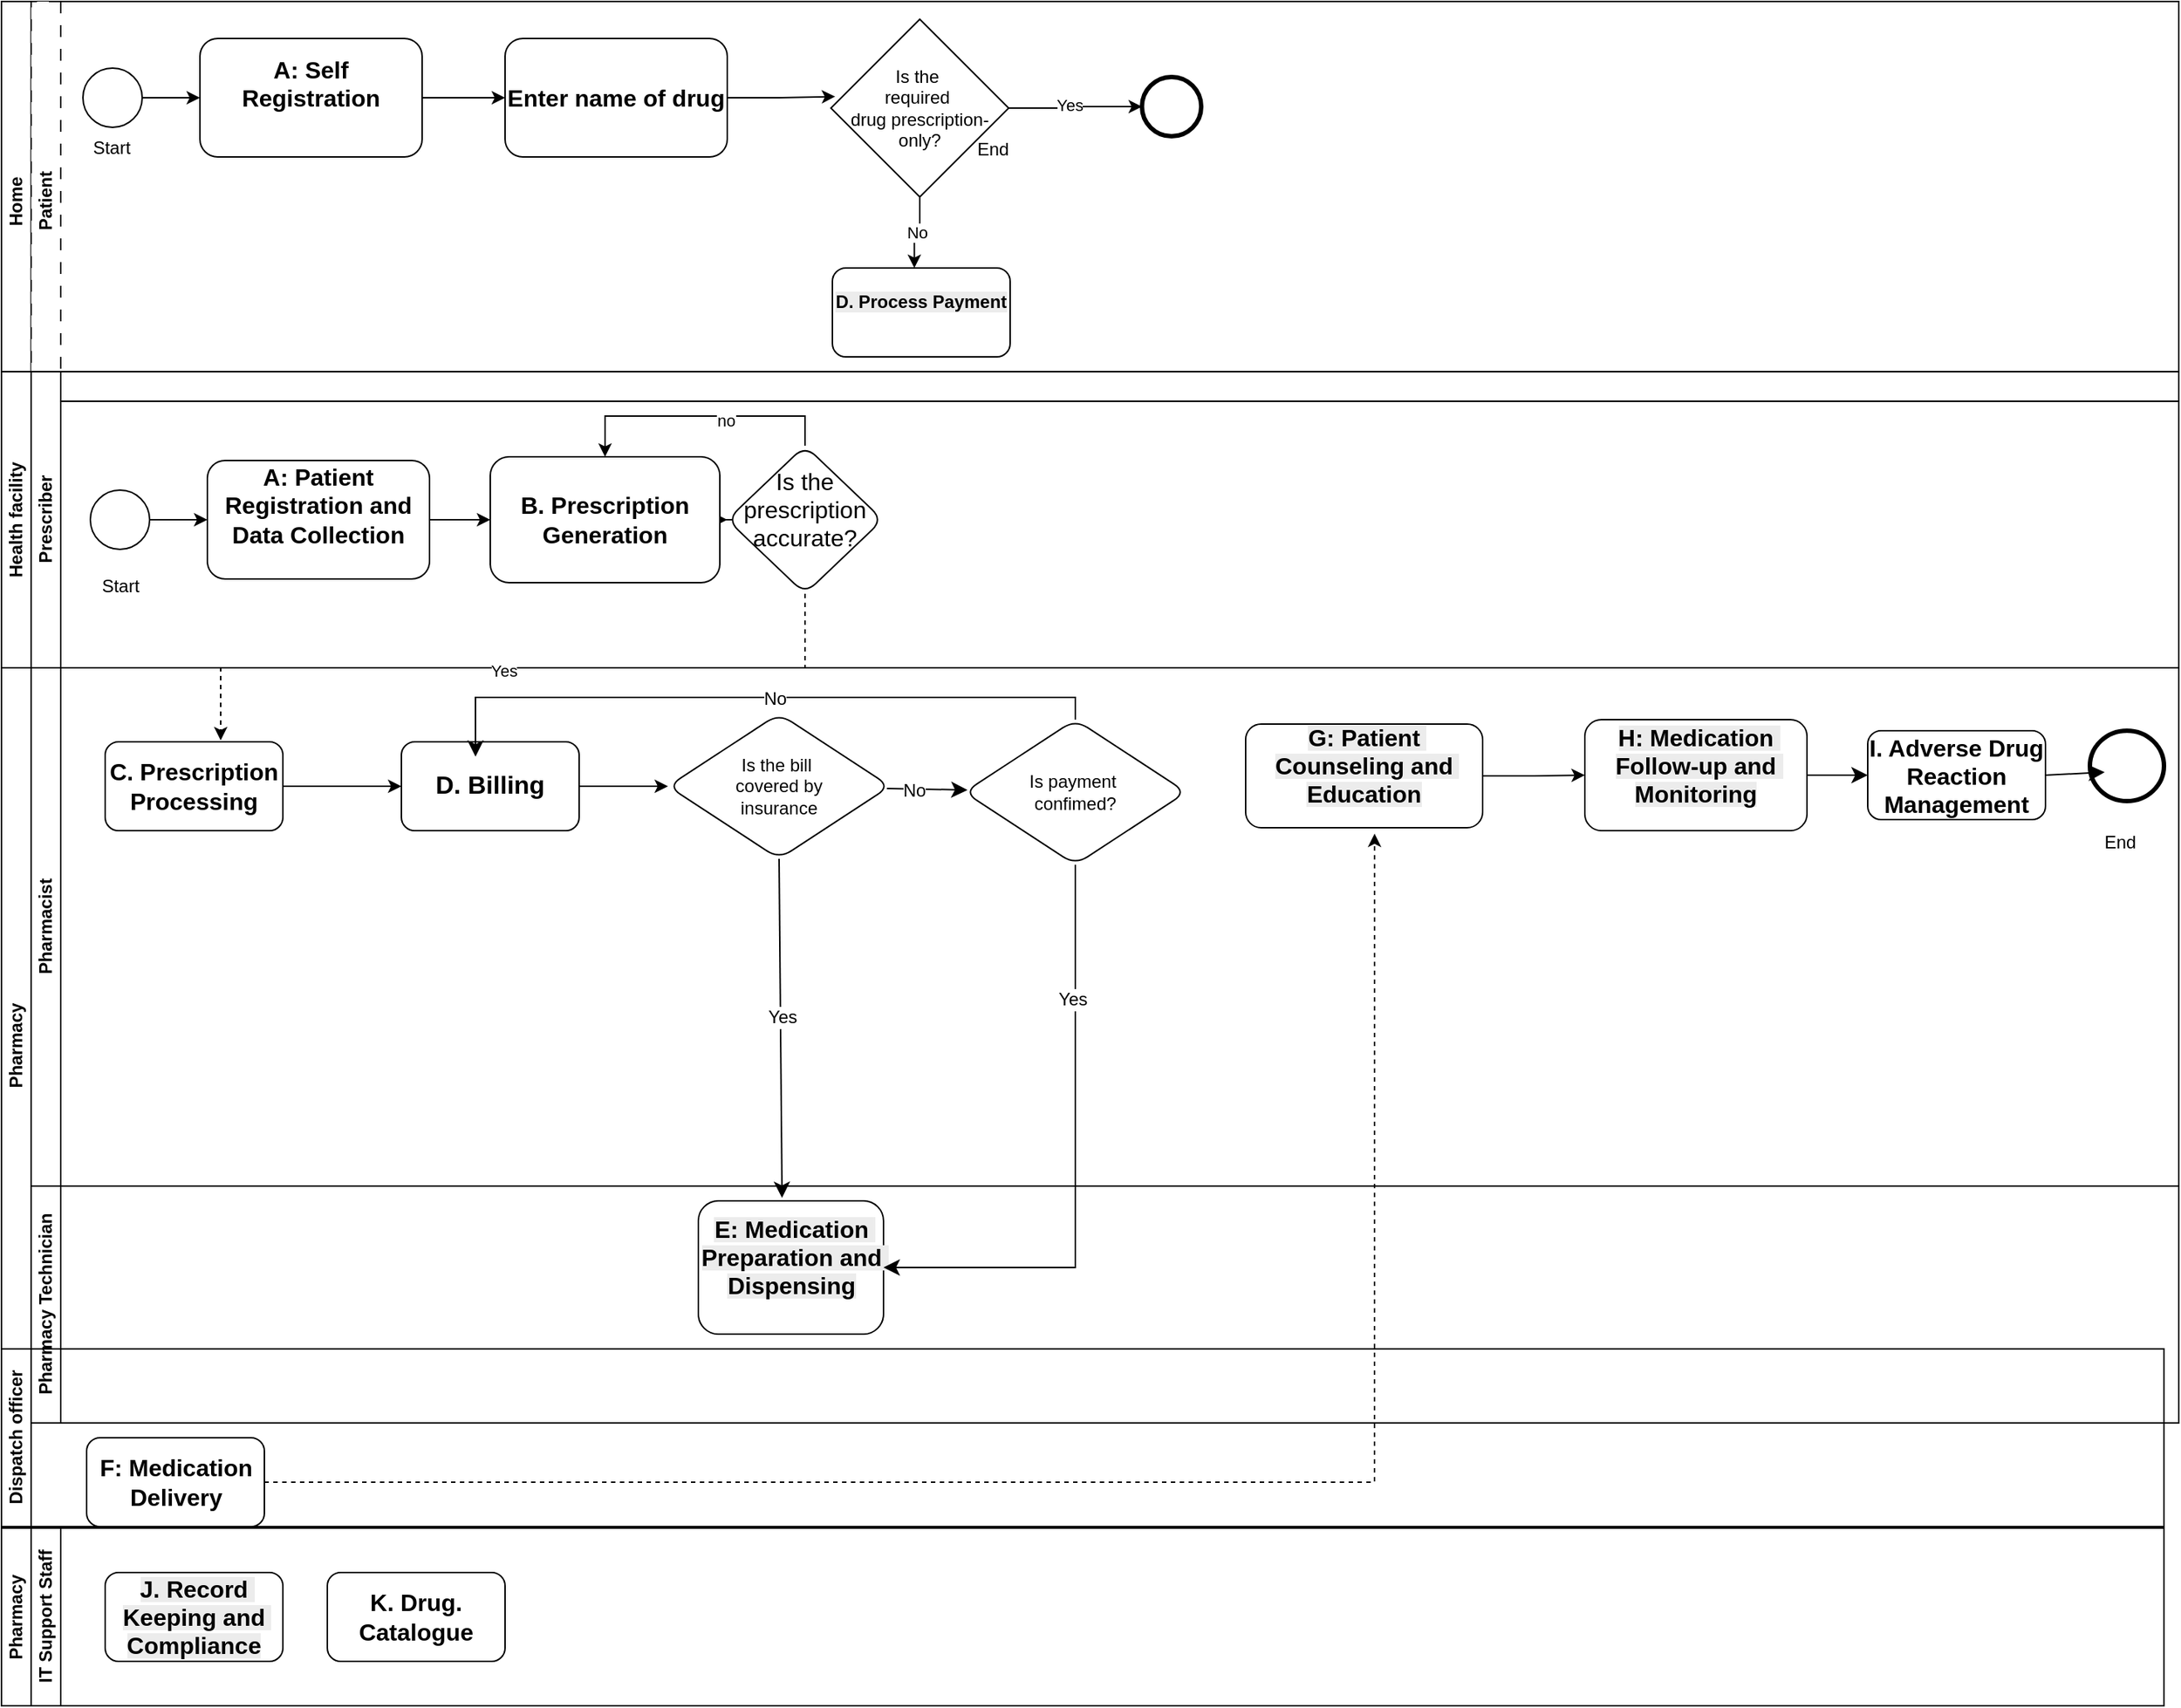 <mxfile version="27.2.0" pages="12">
  <diagram id="z58UkMzLvxZ88Zd8A9Be" name="Overview">
    <mxGraphModel dx="1426" dy="2045" grid="1" gridSize="10" guides="1" tooltips="1" connect="1" arrows="1" fold="1" page="1" pageScale="1" pageWidth="827" pageHeight="1169" math="0" shadow="0">
      <root>
        <mxCell id="0" />
        <mxCell id="1" parent="0" />
        <mxCell id="MFc8TwEXoFbTMnEmnhHI-1" value="Home" style="swimlane;html=1;childLayout=stackLayout;resizeParent=1;resizeParentMax=0;horizontal=0;startSize=20;horizontalStack=0;whiteSpace=wrap;" parent="1" vertex="1">
          <mxGeometry x="130" y="-100" width="1470" height="270" as="geometry" />
        </mxCell>
        <mxCell id="MFc8TwEXoFbTMnEmnhHI-2" value="Patient" style="swimlane;html=1;startSize=20;horizontal=0;dashed=1;dashPattern=8 8;" parent="MFc8TwEXoFbTMnEmnhHI-1" vertex="1">
          <mxGeometry x="20" width="1450" height="270" as="geometry" />
        </mxCell>
        <mxCell id="GOI58p6NCh9ghKnZgoh0-2" value="" style="edgeStyle=orthogonalEdgeStyle;rounded=0;orthogonalLoop=1;jettySize=auto;html=1;" parent="MFc8TwEXoFbTMnEmnhHI-2" source="LoFIVnIxgqHAPjGkEJDm-20" target="GOI58p6NCh9ghKnZgoh0-1" edge="1">
          <mxGeometry relative="1" as="geometry" />
        </mxCell>
        <mxCell id="LoFIVnIxgqHAPjGkEJDm-20" value="" style="ellipse;whiteSpace=wrap;html=1;aspect=fixed;" parent="MFc8TwEXoFbTMnEmnhHI-2" vertex="1">
          <mxGeometry x="35" y="45" width="40" height="40" as="geometry" />
        </mxCell>
        <mxCell id="LoFIVnIxgqHAPjGkEJDm-21" value="Start" style="text;html=1;align=center;verticalAlign=middle;resizable=0;points=[];autosize=1;strokeColor=none;fillColor=none;" parent="MFc8TwEXoFbTMnEmnhHI-2" vertex="1">
          <mxGeometry x="29" y="84" width="50" height="30" as="geometry" />
        </mxCell>
        <mxCell id="SL9IZBJ_y124oKuT5V4R-12" style="edgeStyle=orthogonalEdgeStyle;rounded=0;orthogonalLoop=1;jettySize=auto;html=1;exitX=1;exitY=0.5;exitDx=0;exitDy=0;" parent="MFc8TwEXoFbTMnEmnhHI-2" source="GOI58p6NCh9ghKnZgoh0-1" target="SL9IZBJ_y124oKuT5V4R-11" edge="1">
          <mxGeometry relative="1" as="geometry" />
        </mxCell>
        <mxCell id="GOI58p6NCh9ghKnZgoh0-1" value="&lt;p style=&quot;line-height: 1.2; margin-top: 0pt; margin-bottom: 0pt;&quot; dir=&quot;ltr&quot;&gt;&lt;span style=&quot;font-size: 12pt; font-family: Calibri, sans-serif; background-color: transparent; font-weight: 700; font-variant-numeric: normal; font-variant-east-asian: normal; font-variant-alternates: normal; font-variant-position: normal; font-variant-emoji: normal; vertical-align: baseline; white-space-collapse: preserve;&quot;&gt;A: Self Registration&lt;/span&gt;&lt;/p&gt;&lt;div&gt;&lt;span style=&quot;font-size: 12pt; font-family: Calibri, sans-serif; background-color: transparent; font-weight: 700; font-variant-numeric: normal; font-variant-east-asian: normal; font-variant-alternates: normal; font-variant-position: normal; font-variant-emoji: normal; vertical-align: baseline; white-space-collapse: preserve;&quot;&gt;&lt;br&gt;&lt;/span&gt;&lt;/div&gt;" style="rounded=1;whiteSpace=wrap;html=1;" parent="MFc8TwEXoFbTMnEmnhHI-2" vertex="1">
          <mxGeometry x="114" y="25" width="150" height="80" as="geometry" />
        </mxCell>
        <mxCell id="SL9IZBJ_y124oKuT5V4R-8" style="edgeStyle=orthogonalEdgeStyle;rounded=0;orthogonalLoop=1;jettySize=auto;html=1;exitX=1;exitY=0.5;exitDx=0;exitDy=0;" parent="MFc8TwEXoFbTMnEmnhHI-2" source="kDg5UdHZhAoCI1kqE-FO-1" target="SL9IZBJ_y124oKuT5V4R-5" edge="1">
          <mxGeometry relative="1" as="geometry" />
        </mxCell>
        <mxCell id="SL9IZBJ_y124oKuT5V4R-9" value="Yes" style="edgeLabel;html=1;align=center;verticalAlign=middle;resizable=0;points=[];" parent="SL9IZBJ_y124oKuT5V4R-8" vertex="1" connectable="0">
          <mxGeometry x="-0.114" y="2" relative="1" as="geometry">
            <mxPoint as="offset" />
          </mxGeometry>
        </mxCell>
        <mxCell id="kDg5UdHZhAoCI1kqE-FO-1" value="&lt;div&gt;Is the&amp;nbsp;&lt;/div&gt;&lt;div&gt;required&amp;nbsp;&lt;/div&gt;&lt;div&gt;drug prescription-only?&lt;/div&gt;" style="rhombus;whiteSpace=wrap;html=1;" parent="MFc8TwEXoFbTMnEmnhHI-2" vertex="1">
          <mxGeometry x="540" y="12" width="120" height="120" as="geometry" />
        </mxCell>
        <mxCell id="kDg5UdHZhAoCI1kqE-FO-8" value="End" style="text;html=1;align=center;verticalAlign=middle;resizable=0;points=[];autosize=1;strokeColor=none;fillColor=none;" parent="MFc8TwEXoFbTMnEmnhHI-2" vertex="1">
          <mxGeometry x="629" y="85" width="40" height="30" as="geometry" />
        </mxCell>
        <mxCell id="SL9IZBJ_y124oKuT5V4R-1" value="&#xa;&lt;span style=&quot;color: rgb(0, 0, 0); font-family: Helvetica; font-size: 12px; font-style: normal; font-variant-ligatures: normal; font-variant-caps: normal; font-weight: 700; letter-spacing: normal; orphans: 2; text-align: center; text-indent: 0px; text-transform: none; widows: 2; word-spacing: 0px; -webkit-text-stroke-width: 0px; white-space: normal; background-color: rgb(236, 236, 236); text-decoration-thickness: initial; text-decoration-style: initial; text-decoration-color: initial; display: inline !important; float: none;&quot;&gt;D. Process Payment&lt;/span&gt;&#xa;&#xa;" style="whiteSpace=wrap;html=1;rounded=1;" parent="MFc8TwEXoFbTMnEmnhHI-2" vertex="1">
          <mxGeometry x="541" y="180" width="120" height="60" as="geometry" />
        </mxCell>
        <mxCell id="SL9IZBJ_y124oKuT5V4R-5" value="" style="ellipse;whiteSpace=wrap;html=1;aspect=fixed;strokeWidth=3;" parent="MFc8TwEXoFbTMnEmnhHI-2" vertex="1">
          <mxGeometry x="750" y="51" width="40" height="40" as="geometry" />
        </mxCell>
        <mxCell id="SL9IZBJ_y124oKuT5V4R-7" value="No" style="edgeStyle=orthogonalEdgeStyle;rounded=0;orthogonalLoop=1;jettySize=auto;html=1;exitX=0.5;exitY=1;exitDx=0;exitDy=0;entryX=0.461;entryY=0;entryDx=0;entryDy=0;entryPerimeter=0;" parent="MFc8TwEXoFbTMnEmnhHI-2" source="kDg5UdHZhAoCI1kqE-FO-1" target="SL9IZBJ_y124oKuT5V4R-1" edge="1">
          <mxGeometry relative="1" as="geometry" />
        </mxCell>
        <mxCell id="SL9IZBJ_y124oKuT5V4R-11" value="&lt;p style=&quot;line-height: 1.2; margin-top: 0pt; margin-bottom: 0pt;&quot; dir=&quot;ltr&quot;&gt;&lt;font face=&quot;Calibri, sans-serif&quot;&gt;&lt;span style=&quot;font-size: 16px; white-space-collapse: preserve;&quot;&gt;&lt;b&gt;Enter name of drug&lt;/b&gt;&lt;/span&gt;&lt;/font&gt;&lt;/p&gt;" style="rounded=1;whiteSpace=wrap;html=1;" parent="MFc8TwEXoFbTMnEmnhHI-2" vertex="1">
          <mxGeometry x="320" y="25" width="150" height="80" as="geometry" />
        </mxCell>
        <mxCell id="SL9IZBJ_y124oKuT5V4R-13" style="edgeStyle=orthogonalEdgeStyle;rounded=0;orthogonalLoop=1;jettySize=auto;html=1;exitX=1;exitY=0.5;exitDx=0;exitDy=0;entryX=0.024;entryY=0.435;entryDx=0;entryDy=0;entryPerimeter=0;" parent="MFc8TwEXoFbTMnEmnhHI-2" source="SL9IZBJ_y124oKuT5V4R-11" target="kDg5UdHZhAoCI1kqE-FO-1" edge="1">
          <mxGeometry relative="1" as="geometry" />
        </mxCell>
        <mxCell id="LoFIVnIxgqHAPjGkEJDm-10" value="Pharmacy" style="swimlane;html=1;childLayout=stackLayout;resizeParent=1;resizeParentMax=0;horizontal=0;startSize=20;horizontalStack=0;whiteSpace=wrap;" parent="1" vertex="1">
          <mxGeometry x="130" y="350" width="1470" height="510" as="geometry" />
        </mxCell>
        <mxCell id="LoFIVnIxgqHAPjGkEJDm-11" value="Pharmacist" style="swimlane;html=1;startSize=20;horizontal=0;" parent="LoFIVnIxgqHAPjGkEJDm-10" vertex="1">
          <mxGeometry x="20" width="1450" height="350" as="geometry" />
        </mxCell>
        <mxCell id="zEUx70_AToAHLV33EFRs-2" value="" style="edgeStyle=orthogonalEdgeStyle;rounded=0;orthogonalLoop=1;jettySize=auto;html=1;" parent="LoFIVnIxgqHAPjGkEJDm-11" source="uOPXvyU8QvOe7ulKXDUi-3" target="zEUx70_AToAHLV33EFRs-1" edge="1">
          <mxGeometry relative="1" as="geometry" />
        </mxCell>
        <mxCell id="uOPXvyU8QvOe7ulKXDUi-3" value="&lt;span style=&quot;font-family: Calibri, sans-serif; font-size: 16px; font-weight: 700; white-space-collapse: preserve;&quot;&gt;C. Prescription Processing&lt;/span&gt;" style="rounded=1;whiteSpace=wrap;html=1;" parent="LoFIVnIxgqHAPjGkEJDm-11" vertex="1">
          <mxGeometry x="50" y="50" width="120" height="60" as="geometry" />
        </mxCell>
        <mxCell id="5X9y_HRD_3aB9LSBdfbt-4" style="edgeStyle=orthogonalEdgeStyle;rounded=0;orthogonalLoop=1;jettySize=auto;html=1;exitX=1;exitY=0.5;exitDx=0;exitDy=0;entryX=0;entryY=0.5;entryDx=0;entryDy=0;" parent="LoFIVnIxgqHAPjGkEJDm-11" source="zEUx70_AToAHLV33EFRs-1" target="5X9y_HRD_3aB9LSBdfbt-1" edge="1">
          <mxGeometry relative="1" as="geometry" />
        </mxCell>
        <mxCell id="zEUx70_AToAHLV33EFRs-1" value="&lt;b&gt;&lt;font style=&quot;font-size: 17px;&quot;&gt;D. Billing&lt;/font&gt;&lt;/b&gt;" style="whiteSpace=wrap;html=1;rounded=1;" parent="LoFIVnIxgqHAPjGkEJDm-11" vertex="1">
          <mxGeometry x="250" y="50" width="120" height="60" as="geometry" />
        </mxCell>
        <mxCell id="pY2IG1z-wTK03OjL8tBm-12" value="" style="edgeStyle=none;curved=1;rounded=0;orthogonalLoop=1;jettySize=auto;html=1;fontSize=12;startSize=8;endSize=8;" edge="1" parent="LoFIVnIxgqHAPjGkEJDm-11" source="5X9y_HRD_3aB9LSBdfbt-1" target="pY2IG1z-wTK03OjL8tBm-11">
          <mxGeometry relative="1" as="geometry" />
        </mxCell>
        <mxCell id="pY2IG1z-wTK03OjL8tBm-13" value="No" style="edgeLabel;html=1;align=center;verticalAlign=middle;resizable=0;points=[];fontSize=12;" vertex="1" connectable="0" parent="pY2IG1z-wTK03OjL8tBm-12">
          <mxGeometry x="-0.312" y="-1" relative="1" as="geometry">
            <mxPoint as="offset" />
          </mxGeometry>
        </mxCell>
        <mxCell id="5X9y_HRD_3aB9LSBdfbt-1" value="Is the bill&amp;nbsp;&lt;div&gt;covered by&lt;div&gt;&amp;nbsp;insurance&amp;nbsp;&lt;/div&gt;&lt;/div&gt;" style="rhombus;whiteSpace=wrap;html=1;rounded=1;" parent="LoFIVnIxgqHAPjGkEJDm-11" vertex="1">
          <mxGeometry x="430" y="31" width="150" height="98" as="geometry" />
        </mxCell>
        <mxCell id="SL9IZBJ_y124oKuT5V4R-35" style="edgeStyle=orthogonalEdgeStyle;rounded=0;orthogonalLoop=1;jettySize=auto;html=1;exitX=1;exitY=0.5;exitDx=0;exitDy=0;entryX=0;entryY=0.5;entryDx=0;entryDy=0;" parent="LoFIVnIxgqHAPjGkEJDm-11" source="ebsa3QstTuPWrp_IX795-2" target="afF3osxv31I63I3ckYR5-1" edge="1">
          <mxGeometry relative="1" as="geometry" />
        </mxCell>
        <mxCell id="ebsa3QstTuPWrp_IX795-2" value="&#xa;&lt;span style=&quot;color: rgb(0, 0, 0); font-family: Calibri, sans-serif; font-size: 16px; font-style: normal; font-variant-ligatures: normal; font-variant-caps: normal; font-weight: 700; letter-spacing: normal; orphans: 2; text-align: center; text-indent: 0px; text-transform: none; widows: 2; word-spacing: 0px; -webkit-text-stroke-width: 0px; white-space: pre-wrap; background-color: rgb(236, 236, 236); text-decoration-thickness: initial; text-decoration-style: initial; text-decoration-color: initial; display: inline !important; float: none;&quot;&gt;G: Patient Counseling and Education&lt;/span&gt;&#xa;&#xa;" style="rounded=1;whiteSpace=wrap;html=1;" parent="LoFIVnIxgqHAPjGkEJDm-11" vertex="1">
          <mxGeometry x="820" y="38" width="160" height="70" as="geometry" />
        </mxCell>
        <mxCell id="oM6bQlTkFFDLwcXqN5zV-5" value="" style="edgeStyle=none;curved=1;rounded=0;orthogonalLoop=1;jettySize=auto;html=1;fontSize=12;startSize=8;endSize=8;" edge="1" parent="LoFIVnIxgqHAPjGkEJDm-11" source="afF3osxv31I63I3ckYR5-1" target="oM6bQlTkFFDLwcXqN5zV-4">
          <mxGeometry relative="1" as="geometry" />
        </mxCell>
        <mxCell id="afF3osxv31I63I3ckYR5-1" value="&#xa;&lt;span style=&quot;color: rgb(0, 0, 0); font-family: Calibri, sans-serif; font-size: 16px; font-style: normal; font-variant-ligatures: normal; font-variant-caps: normal; font-weight: 700; letter-spacing: normal; orphans: 2; text-align: center; text-indent: 0px; text-transform: none; widows: 2; word-spacing: 0px; -webkit-text-stroke-width: 0px; white-space: pre-wrap; background-color: rgb(236, 236, 236); text-decoration-thickness: initial; text-decoration-style: initial; text-decoration-color: initial; display: inline !important; float: none;&quot;&gt;H: Medication Follow-up and Monitoring&lt;/span&gt;&#xa;&#xa;" style="rounded=1;whiteSpace=wrap;html=1;" parent="LoFIVnIxgqHAPjGkEJDm-11" vertex="1">
          <mxGeometry x="1049" y="35" width="150" height="75" as="geometry" />
        </mxCell>
        <mxCell id="SL9IZBJ_y124oKuT5V4R-38" value="" style="ellipse;whiteSpace=wrap;html=1;rounded=1;strokeWidth=3;" parent="LoFIVnIxgqHAPjGkEJDm-11" vertex="1">
          <mxGeometry x="1390" y="42.5" width="50" height="47.5" as="geometry" />
        </mxCell>
        <mxCell id="SL9IZBJ_y124oKuT5V4R-40" value="End" style="text;html=1;align=center;verticalAlign=middle;resizable=0;points=[];autosize=1;strokeColor=none;fillColor=none;" parent="LoFIVnIxgqHAPjGkEJDm-11" vertex="1">
          <mxGeometry x="1390" y="103" width="40" height="30" as="geometry" />
        </mxCell>
        <mxCell id="oM6bQlTkFFDLwcXqN5zV-4" value="&lt;b&gt;&lt;font style=&quot;font-size: 16px;&quot;&gt;I. Adverse Drug Reaction Management&lt;/font&gt;&lt;/b&gt;" style="whiteSpace=wrap;html=1;rounded=1;" vertex="1" parent="LoFIVnIxgqHAPjGkEJDm-11">
          <mxGeometry x="1240" y="42.5" width="120" height="60" as="geometry" />
        </mxCell>
        <mxCell id="oM6bQlTkFFDLwcXqN5zV-6" style="edgeStyle=none;curved=1;rounded=0;orthogonalLoop=1;jettySize=auto;html=1;exitX=1;exitY=0.5;exitDx=0;exitDy=0;entryX=0.2;entryY=0.589;entryDx=0;entryDy=0;entryPerimeter=0;fontSize=12;startSize=8;endSize=8;" edge="1" parent="LoFIVnIxgqHAPjGkEJDm-11" source="oM6bQlTkFFDLwcXqN5zV-4" target="SL9IZBJ_y124oKuT5V4R-38">
          <mxGeometry relative="1" as="geometry" />
        </mxCell>
        <mxCell id="pY2IG1z-wTK03OjL8tBm-29" style="edgeStyle=orthogonalEdgeStyle;rounded=0;orthogonalLoop=1;jettySize=auto;html=1;exitX=0.5;exitY=0;exitDx=0;exitDy=0;fontSize=12;startSize=8;endSize=8;entryX=0.417;entryY=0.167;entryDx=0;entryDy=0;entryPerimeter=0;" edge="1" parent="LoFIVnIxgqHAPjGkEJDm-11" source="pY2IG1z-wTK03OjL8tBm-11" target="zEUx70_AToAHLV33EFRs-1">
          <mxGeometry relative="1" as="geometry">
            <mxPoint x="705" y="10" as="targetPoint" />
            <Array as="points">
              <mxPoint x="705" y="20" />
              <mxPoint x="300" y="20" />
            </Array>
          </mxGeometry>
        </mxCell>
        <mxCell id="pY2IG1z-wTK03OjL8tBm-31" value="No" style="edgeLabel;html=1;align=center;verticalAlign=middle;resizable=0;points=[];fontSize=12;" vertex="1" connectable="0" parent="pY2IG1z-wTK03OjL8tBm-29">
          <mxGeometry x="-0.052" y="1" relative="1" as="geometry">
            <mxPoint as="offset" />
          </mxGeometry>
        </mxCell>
        <mxCell id="pY2IG1z-wTK03OjL8tBm-11" value="Is payment&amp;nbsp;&lt;div&gt;confimed?&lt;/div&gt;" style="rhombus;whiteSpace=wrap;html=1;rounded=1;" vertex="1" parent="LoFIVnIxgqHAPjGkEJDm-11">
          <mxGeometry x="630" y="35" width="150" height="98" as="geometry" />
        </mxCell>
        <mxCell id="pY2IG1z-wTK03OjL8tBm-23" style="edgeStyle=none;curved=1;rounded=0;orthogonalLoop=1;jettySize=auto;html=1;exitX=0.5;exitY=0;exitDx=0;exitDy=0;fontSize=12;startSize=8;endSize=8;" edge="1" parent="LoFIVnIxgqHAPjGkEJDm-11" source="5X9y_HRD_3aB9LSBdfbt-1" target="5X9y_HRD_3aB9LSBdfbt-1">
          <mxGeometry relative="1" as="geometry" />
        </mxCell>
        <mxCell id="LoFIVnIxgqHAPjGkEJDm-12" value="Pharmacy Technician" style="swimlane;html=1;startSize=20;horizontal=0;" parent="LoFIVnIxgqHAPjGkEJDm-10" vertex="1">
          <mxGeometry x="20" y="350" width="1450" height="160" as="geometry" />
        </mxCell>
        <mxCell id="pY2IG1z-wTK03OjL8tBm-2" value="&#xa;&lt;span style=&quot;color: rgb(0, 0, 0); font-family: Calibri, sans-serif; font-size: 16px; font-style: normal; font-variant-ligatures: normal; font-variant-caps: normal; font-weight: 700; letter-spacing: normal; orphans: 2; text-align: center; text-indent: 0px; text-transform: none; widows: 2; word-spacing: 0px; -webkit-text-stroke-width: 0px; white-space: pre-wrap; background-color: rgb(236, 236, 236); text-decoration-thickness: initial; text-decoration-style: initial; text-decoration-color: initial; display: inline !important; float: none;&quot;&gt;E: Medication Preparation and Dispensing&lt;/span&gt;&#xa;&#xa;" style="rounded=1;whiteSpace=wrap;html=1;" vertex="1" parent="LoFIVnIxgqHAPjGkEJDm-12">
          <mxGeometry x="450.5" y="10" width="125" height="90" as="geometry" />
        </mxCell>
        <mxCell id="pY2IG1z-wTK03OjL8tBm-14" style="edgeStyle=none;curved=1;rounded=0;orthogonalLoop=1;jettySize=auto;html=1;exitX=0.5;exitY=1;exitDx=0;exitDy=0;entryX=0.452;entryY=-0.022;entryDx=0;entryDy=0;entryPerimeter=0;fontSize=12;startSize=8;endSize=8;" edge="1" parent="LoFIVnIxgqHAPjGkEJDm-10" source="5X9y_HRD_3aB9LSBdfbt-1" target="pY2IG1z-wTK03OjL8tBm-2">
          <mxGeometry relative="1" as="geometry" />
        </mxCell>
        <mxCell id="pY2IG1z-wTK03OjL8tBm-15" value="Yes" style="edgeLabel;html=1;align=center;verticalAlign=middle;resizable=0;points=[];fontSize=12;" vertex="1" connectable="0" parent="pY2IG1z-wTK03OjL8tBm-14">
          <mxGeometry x="-0.066" y="1" relative="1" as="geometry">
            <mxPoint as="offset" />
          </mxGeometry>
        </mxCell>
        <mxCell id="pY2IG1z-wTK03OjL8tBm-26" style="edgeStyle=orthogonalEdgeStyle;rounded=0;orthogonalLoop=1;jettySize=auto;html=1;exitX=0.5;exitY=1;exitDx=0;exitDy=0;fontSize=12;startSize=8;endSize=8;" edge="1" parent="LoFIVnIxgqHAPjGkEJDm-10" source="pY2IG1z-wTK03OjL8tBm-11" target="pY2IG1z-wTK03OjL8tBm-2">
          <mxGeometry relative="1" as="geometry">
            <mxPoint x="650" y="400" as="targetPoint" />
            <Array as="points">
              <mxPoint x="725" y="405" />
            </Array>
          </mxGeometry>
        </mxCell>
        <mxCell id="pY2IG1z-wTK03OjL8tBm-28" value="Yes" style="edgeLabel;html=1;align=center;verticalAlign=middle;resizable=0;points=[];fontSize=12;" vertex="1" connectable="0" parent="pY2IG1z-wTK03OjL8tBm-26">
          <mxGeometry x="-0.547" y="-2" relative="1" as="geometry">
            <mxPoint as="offset" />
          </mxGeometry>
        </mxCell>
        <mxCell id="LoFIVnIxgqHAPjGkEJDm-16" value="Health facility" style="swimlane;html=1;childLayout=stackLayout;resizeParent=1;resizeParentMax=0;horizontal=0;startSize=20;horizontalStack=0;whiteSpace=wrap;" parent="1" vertex="1">
          <mxGeometry x="130" y="150" width="1470" height="200" as="geometry" />
        </mxCell>
        <mxCell id="LoFIVnIxgqHAPjGkEJDm-17" value="Prescriber" style="swimlane;html=1;startSize=20;horizontal=0;" parent="LoFIVnIxgqHAPjGkEJDm-16" vertex="1">
          <mxGeometry x="20" width="1450" height="200" as="geometry" />
        </mxCell>
        <mxCell id="zo7YseVFT2ZgFNzBAHzz-5" value="" style="edgeStyle=orthogonalEdgeStyle;rounded=0;orthogonalLoop=1;jettySize=auto;html=1;" parent="LoFIVnIxgqHAPjGkEJDm-17" source="OHhqIteTEnRP82Deqhdj-1" target="zo7YseVFT2ZgFNzBAHzz-4" edge="1">
          <mxGeometry relative="1" as="geometry" />
        </mxCell>
        <mxCell id="OHhqIteTEnRP82Deqhdj-1" value="&lt;p style=&quot;line-height: 1.2; margin-top: 0pt; margin-bottom: 0pt;&quot; dir=&quot;ltr&quot;&gt;&lt;span style=&quot;font-size: 12pt; font-family: Calibri, sans-serif; background-color: transparent; font-weight: 700; font-variant-numeric: normal; font-variant-east-asian: normal; font-variant-alternates: normal; font-variant-position: normal; font-variant-emoji: normal; vertical-align: baseline; white-space-collapse: preserve;&quot;&gt;A: Patient Registration and Data Collection&lt;/span&gt;&lt;/p&gt;&lt;div&gt;&lt;span style=&quot;font-size: 12pt; font-family: Calibri, sans-serif; background-color: transparent; font-weight: 700; font-variant-numeric: normal; font-variant-east-asian: normal; font-variant-alternates: normal; font-variant-position: normal; font-variant-emoji: normal; vertical-align: baseline; white-space-collapse: preserve;&quot;&gt;&lt;br&gt;&lt;/span&gt;&lt;/div&gt;" style="rounded=1;whiteSpace=wrap;html=1;" parent="LoFIVnIxgqHAPjGkEJDm-17" vertex="1">
          <mxGeometry x="119" y="60" width="150" height="80" as="geometry" />
        </mxCell>
        <mxCell id="k42c4vTE9eBuGUdbC--N-4" value="" style="edgeStyle=orthogonalEdgeStyle;rounded=0;orthogonalLoop=1;jettySize=auto;html=1;" parent="LoFIVnIxgqHAPjGkEJDm-17" source="zo7YseVFT2ZgFNzBAHzz-4" target="k42c4vTE9eBuGUdbC--N-1" edge="1">
          <mxGeometry relative="1" as="geometry" />
        </mxCell>
        <mxCell id="zo7YseVFT2ZgFNzBAHzz-4" value="&lt;span style=&quot;font-family: Calibri, sans-serif; font-size: 16px; font-weight: 700; white-space-collapse: preserve;&quot;&gt;B. Prescription Generation&lt;/span&gt;" style="whiteSpace=wrap;html=1;rounded=1;" parent="LoFIVnIxgqHAPjGkEJDm-17" vertex="1">
          <mxGeometry x="310" y="57.5" width="155" height="85" as="geometry" />
        </mxCell>
        <mxCell id="uOPXvyU8QvOe7ulKXDUi-7" style="edgeStyle=orthogonalEdgeStyle;rounded=0;orthogonalLoop=1;jettySize=auto;html=1;exitX=0.5;exitY=0;exitDx=0;exitDy=0;entryX=0.5;entryY=0;entryDx=0;entryDy=0;" parent="LoFIVnIxgqHAPjGkEJDm-17" source="k42c4vTE9eBuGUdbC--N-1" target="zo7YseVFT2ZgFNzBAHzz-4" edge="1">
          <mxGeometry relative="1" as="geometry" />
        </mxCell>
        <mxCell id="uOPXvyU8QvOe7ulKXDUi-8" value="no" style="edgeLabel;html=1;align=center;verticalAlign=middle;resizable=0;points=[];" parent="uOPXvyU8QvOe7ulKXDUi-7" vertex="1" connectable="0">
          <mxGeometry x="-0.187" y="3" relative="1" as="geometry">
            <mxPoint as="offset" />
          </mxGeometry>
        </mxCell>
        <mxCell id="k42c4vTE9eBuGUdbC--N-1" value="&#xa;&lt;b id=&quot;docs-internal-guid-80a414e3-7fff-8887-1734-a7b34acb1453&quot; style=&quot;font-weight:normal;&quot;&gt;&lt;span style=&quot;font-size:12pt;font-family:Calibri,sans-serif;color:#000000;background-color:transparent;font-weight:400;font-style:normal;font-variant:normal;text-decoration:none;vertical-align:baseline;white-space:pre;white-space:pre-wrap;&quot;&gt;Is the prescription accurate?&lt;/span&gt;&lt;/b&gt;&#xa;&#xa;" style="rhombus;whiteSpace=wrap;html=1;rounded=1;" parent="LoFIVnIxgqHAPjGkEJDm-17" vertex="1">
          <mxGeometry x="470" y="50" width="105" height="100" as="geometry" />
        </mxCell>
        <mxCell id="SL9IZBJ_y124oKuT5V4R-43" style="edgeStyle=orthogonalEdgeStyle;rounded=0;orthogonalLoop=1;jettySize=auto;html=1;exitX=1;exitY=0.5;exitDx=0;exitDy=0;" parent="LoFIVnIxgqHAPjGkEJDm-17" source="SL9IZBJ_y124oKuT5V4R-41" target="OHhqIteTEnRP82Deqhdj-1" edge="1">
          <mxGeometry relative="1" as="geometry" />
        </mxCell>
        <mxCell id="SL9IZBJ_y124oKuT5V4R-41" value="" style="ellipse;whiteSpace=wrap;html=1;aspect=fixed;" parent="LoFIVnIxgqHAPjGkEJDm-17" vertex="1">
          <mxGeometry x="40" y="80" width="40" height="40" as="geometry" />
        </mxCell>
        <mxCell id="SL9IZBJ_y124oKuT5V4R-42" value="Start" style="text;html=1;align=center;verticalAlign=middle;resizable=0;points=[];autosize=1;strokeColor=none;fillColor=none;" parent="LoFIVnIxgqHAPjGkEJDm-17" vertex="1">
          <mxGeometry x="35" y="130" width="50" height="30" as="geometry" />
        </mxCell>
        <mxCell id="rFtyr8tTAtumKJGWqgVe-1" value="Pharmacy" style="swimlane;html=1;childLayout=stackLayout;resizeParent=1;resizeParentMax=0;horizontal=0;startSize=20;horizontalStack=0;whiteSpace=wrap;" parent="1" vertex="1">
          <mxGeometry x="130" y="931" width="1460" height="120" as="geometry" />
        </mxCell>
        <mxCell id="rFtyr8tTAtumKJGWqgVe-2" value="IT Support Staff" style="swimlane;html=1;startSize=20;horizontal=0;" parent="rFtyr8tTAtumKJGWqgVe-1" vertex="1">
          <mxGeometry x="20" width="1440" height="120" as="geometry" />
        </mxCell>
        <mxCell id="rFtyr8tTAtumKJGWqgVe-5" value="&lt;br&gt;&lt;span style=&quot;color: rgb(0, 0, 0); font-family: Calibri, sans-serif; font-size: 16px; font-style: normal; font-variant-ligatures: normal; font-variant-caps: normal; font-weight: 700; letter-spacing: normal; orphans: 2; text-align: center; text-indent: 0px; text-transform: none; widows: 2; word-spacing: 0px; -webkit-text-stroke-width: 0px; white-space: pre-wrap; background-color: rgb(236, 236, 236); text-decoration-thickness: initial; text-decoration-style: initial; text-decoration-color: initial; float: none; display: inline !important;&quot;&gt;J. Record Keeping and Compliance&lt;/span&gt;&lt;div&gt;&lt;br/&gt;&lt;/div&gt;" style="rounded=1;whiteSpace=wrap;html=1;" parent="rFtyr8tTAtumKJGWqgVe-2" vertex="1">
          <mxGeometry x="50" y="30" width="120" height="60" as="geometry" />
        </mxCell>
        <mxCell id="oM6bQlTkFFDLwcXqN5zV-2" value="&lt;font face=&quot;Calibri, sans-serif&quot;&gt;&lt;span style=&quot;font-size: 16px; white-space-collapse: preserve;&quot;&gt;&lt;b&gt;K. Drug. Catalogue&lt;/b&gt;&lt;/span&gt;&lt;/font&gt;" style="rounded=1;whiteSpace=wrap;html=1;" vertex="1" parent="rFtyr8tTAtumKJGWqgVe-2">
          <mxGeometry x="200" y="30" width="120" height="60" as="geometry" />
        </mxCell>
        <mxCell id="SL9IZBJ_y124oKuT5V4R-19" style="edgeStyle=orthogonalEdgeStyle;rounded=0;orthogonalLoop=1;jettySize=auto;html=1;exitX=0.5;exitY=1;exitDx=0;exitDy=0;entryX=0.65;entryY=-0.017;entryDx=0;entryDy=0;entryPerimeter=0;dashed=1;" parent="1" source="k42c4vTE9eBuGUdbC--N-1" target="uOPXvyU8QvOe7ulKXDUi-3" edge="1">
          <mxGeometry relative="1" as="geometry" />
        </mxCell>
        <mxCell id="SL9IZBJ_y124oKuT5V4R-20" value="Yes" style="edgeLabel;html=1;align=center;verticalAlign=middle;resizable=0;points=[];" parent="SL9IZBJ_y124oKuT5V4R-19" vertex="1" connectable="0">
          <mxGeometry x="0.033" y="2" relative="1" as="geometry">
            <mxPoint x="1" as="offset" />
          </mxGeometry>
        </mxCell>
        <mxCell id="SL9IZBJ_y124oKuT5V4R-36" style="edgeStyle=orthogonalEdgeStyle;rounded=0;orthogonalLoop=1;jettySize=auto;html=1;exitX=1;exitY=0.5;exitDx=0;exitDy=0;entryX=0.544;entryY=1.057;entryDx=0;entryDy=0;entryPerimeter=0;dashed=1;" parent="1" source="6_r8tmlfpXvBIYUj3VaT-1" target="ebsa3QstTuPWrp_IX795-2" edge="1">
          <mxGeometry relative="1" as="geometry" />
        </mxCell>
        <mxCell id="LoFIVnIxgqHAPjGkEJDm-13" value="Dispatch officer" style="swimlane;html=1;startSize=20;horizontal=0;" parent="1" vertex="1">
          <mxGeometry x="130" y="810" width="1460" height="120" as="geometry" />
        </mxCell>
        <mxCell id="6_r8tmlfpXvBIYUj3VaT-1" value="&lt;span style=&quot;font-family: Calibri, sans-serif; font-size: 16px; font-weight: 700; white-space-collapse: preserve;&quot;&gt;F: Medication Delivery&lt;/span&gt;" style="whiteSpace=wrap;html=1;rounded=1;" parent="LoFIVnIxgqHAPjGkEJDm-13" vertex="1">
          <mxGeometry x="57.5" y="60" width="120" height="60" as="geometry" />
        </mxCell>
      </root>
    </mxGraphModel>
  </diagram>
  <diagram name="Patient Registration and Data Collection" id="IQBv178opMSk4eNjKWvH">
    <mxGraphModel dx="1123" dy="777" grid="1" gridSize="10" guides="1" tooltips="1" connect="1" arrows="1" fold="1" page="1" pageScale="1" pageWidth="827" pageHeight="1169" math="0" shadow="0">
      <root>
        <mxCell id="0" />
        <mxCell id="1" parent="0" />
        <mxCell id="f09ycsGXhL4b5DDycxK3-3" value="&lt;span id=&quot;docs-internal-guid-90e6494d-7fff-451f-3478-2fb641c76356&quot; style=&quot;font-weight:normal;&quot;&gt;&lt;p style=&quot;line-height:1.2;margin-top:0pt;margin-bottom:0pt;&quot; dir=&quot;ltr&quot;&gt;&lt;span style=&quot;font-size: 12pt; font-family: Calibri, sans-serif; background-color: transparent; font-weight: 700; font-variant-numeric: normal; font-variant-east-asian: normal; font-variant-alternates: normal; font-variant-position: normal; font-variant-emoji: normal; vertical-align: baseline; white-space-collapse: preserve;&quot;&gt;&lt;br&gt;&lt;/span&gt;&lt;/p&gt;&lt;p style=&quot;line-height:1.2;margin-top:0pt;margin-bottom:0pt;&quot; dir=&quot;ltr&quot;&gt;&lt;span style=&quot;font-size: 12pt; font-family: Calibri, sans-serif; background-color: transparent; font-weight: 700; font-variant-numeric: normal; font-variant-east-asian: normal; font-variant-alternates: normal; font-variant-position: normal; font-variant-emoji: normal; vertical-align: baseline; white-space-collapse: preserve;&quot;&gt;A: Patient Registration and Data Collection&lt;/span&gt;&lt;/p&gt;&lt;div&gt;&lt;span style=&quot;font-size: 12pt; font-family: Calibri, sans-serif; background-color: transparent; font-weight: 700; font-variant-numeric: normal; font-variant-east-asian: normal; font-variant-alternates: normal; font-variant-position: normal; font-variant-emoji: normal; vertical-align: baseline; white-space-collapse: preserve;&quot;&gt;&lt;br&gt;&lt;/span&gt;&lt;/div&gt;&lt;/span&gt;" style="swimlane;html=1;childLayout=stackLayout;resizeParent=1;resizeParentMax=0;horizontal=1;startSize=40;horizontalStack=0;whiteSpace=wrap;" parent="1" vertex="1">
          <mxGeometry x="130" y="60" width="1590" height="290" as="geometry">
            <mxRectangle x="200" y="120" width="300" height="70" as="alternateBounds" />
          </mxGeometry>
        </mxCell>
        <mxCell id="f09ycsGXhL4b5DDycxK3-4" value="Health Facility/Home" style="swimlane;html=1;startSize=20;horizontal=0;" parent="f09ycsGXhL4b5DDycxK3-3" vertex="1">
          <mxGeometry y="40" width="1590" height="250" as="geometry" />
        </mxCell>
        <mxCell id="XMIR0kl2lQpItgrvHLfo-43" value="" style="edgeStyle=none;curved=1;rounded=0;orthogonalLoop=1;jettySize=auto;html=1;fontSize=12;startSize=8;endSize=8;" parent="f09ycsGXhL4b5DDycxK3-4" source="f09ycsGXhL4b5DDycxK3-9" target="XMIR0kl2lQpItgrvHLfo-42" edge="1">
          <mxGeometry relative="1" as="geometry" />
        </mxCell>
        <mxCell id="f09ycsGXhL4b5DDycxK3-9" value="" style="ellipse;whiteSpace=wrap;html=1;aspect=fixed;" parent="f09ycsGXhL4b5DDycxK3-4" vertex="1">
          <mxGeometry x="40" y="62" width="40" height="40" as="geometry" />
        </mxCell>
        <mxCell id="f09ycsGXhL4b5DDycxK3-11" value="&lt;span id=&quot;docs-internal-guid-c965c15d-7fff-02ff-38ee-e83769f90e56&quot;&gt;&lt;span style=&quot;font-size: 12pt; font-family: Calibri, sans-serif; background-color: transparent; font-variant-numeric: normal; font-variant-east-asian: normal; font-variant-alternates: normal; font-variant-position: normal; font-variant-emoji: normal; vertical-align: baseline; white-space-collapse: preserve;&quot;&gt;&amp;nbsp;7. Verify insurance details.&lt;/span&gt;&lt;/span&gt;" style="points=[[0.25,0,0],[0.5,0,0],[0.75,0,0],[1,0.25,0],[1,0.5,0],[1,0.75,0],[0.75,1,0],[0.5,1,0],[0.25,1,0],[0,0.75,0],[0,0.5,0],[0,0.25,0]];shape=mxgraph.bpmn.task2;whiteSpace=wrap;rectStyle=rounded;size=10;html=1;container=1;expand=0;collapsible=0;taskMarker=abstract;" parent="f09ycsGXhL4b5DDycxK3-4" vertex="1">
          <mxGeometry x="1150" y="39" width="110" height="75" as="geometry" />
        </mxCell>
        <mxCell id="N1eLEVSMyxjf0MeDisH7-45" style="edgeStyle=orthogonalEdgeStyle;rounded=0;orthogonalLoop=1;jettySize=auto;html=1;exitX=1;exitY=0.5;exitDx=0;exitDy=0;exitPerimeter=0;" edge="1" parent="f09ycsGXhL4b5DDycxK3-4" source="f09ycsGXhL4b5DDycxK3-13" target="cRBeuvLZCBL2K7MJUadq-1">
          <mxGeometry relative="1" as="geometry" />
        </mxCell>
        <mxCell id="f09ycsGXhL4b5DDycxK3-13" value="&lt;span id=&quot;docs-internal-guid-c2e35e0a-7fff-4c2f-d769-fb44d6611233&quot;&gt;&lt;span style=&quot;font-size: 12pt; font-family: Calibri, sans-serif; background-color: transparent; font-variant-numeric: normal; font-variant-east-asian: normal; font-variant-alternates: normal; font-variant-position: normal; font-variant-emoji: normal; vertical-align: baseline; white-space-collapse: preserve;&quot;&gt;&lt;font style=&quot;color: light-dark(rgb(244, 52, 52), rgb(237, 237, 237));&quot;&gt;8. Obtain consent forms.&lt;/font&gt;&lt;/span&gt;&lt;/span&gt;" style="points=[[0.25,0,0],[0.5,0,0],[0.75,0,0],[1,0.25,0],[1,0.5,0],[1,0.75,0],[0.75,1,0],[0.5,1,0],[0.25,1,0],[0,0.75,0],[0,0.5,0],[0,0.25,0]];shape=mxgraph.bpmn.task2;whiteSpace=wrap;rectStyle=rounded;size=10;html=1;container=1;expand=0;collapsible=0;taskMarker=abstract;" parent="f09ycsGXhL4b5DDycxK3-4" vertex="1">
          <mxGeometry x="1300" y="44" width="120" height="65" as="geometry" />
        </mxCell>
        <mxCell id="f09ycsGXhL4b5DDycxK3-28" value="Start" style="text;html=1;align=center;verticalAlign=middle;whiteSpace=wrap;rounded=0;" parent="f09ycsGXhL4b5DDycxK3-4" vertex="1">
          <mxGeometry x="30" y="115" width="60" height="30" as="geometry" />
        </mxCell>
        <mxCell id="f09ycsGXhL4b5DDycxK3-31" value="&lt;p style=&quot;line-height: 1.38; margin-top: 0pt; margin-bottom: 0pt;&quot; dir=&quot;ltr&quot;&gt;&lt;span style=&quot;font-size: 12pt; font-family: Calibri, sans-serif; background-color: transparent; font-variant-numeric: normal; font-variant-east-asian: normal; font-variant-alternates: normal; font-variant-position: normal; font-variant-emoji: normal; vertical-align: baseline; white-space-collapse: preserve;&quot;&gt;B. Proceed to Prescription Generation.&lt;/span&gt;&lt;/p&gt;&lt;div&gt;&lt;span style=&quot;font-size: 12pt; font-family: Calibri, sans-serif; background-color: transparent; font-variant-numeric: normal; font-variant-east-asian: normal; font-variant-alternates: normal; font-variant-position: normal; font-variant-emoji: normal; vertical-align: baseline; white-space-collapse: preserve;&quot;&gt;&lt;br&gt;&lt;/span&gt;&lt;/div&gt;" style="text;html=1;align=center;verticalAlign=middle;whiteSpace=wrap;rounded=0;" parent="f09ycsGXhL4b5DDycxK3-4" vertex="1">
          <mxGeometry x="1482" y="115" width="100" height="100" as="geometry" />
        </mxCell>
        <mxCell id="cRBeuvLZCBL2K7MJUadq-1" value="" style="points=[[0.145,0.145,0],[0.5,0,0],[0.855,0.145,0],[1,0.5,0],[0.855,0.855,0],[0.5,1,0],[0.145,0.855,0],[0,0.5,0]];shape=mxgraph.bpmn.event;html=1;verticalLabelPosition=bottom;labelBackgroundColor=#ffffff;verticalAlign=top;align=center;perimeter=ellipsePerimeter;outlineConnect=0;aspect=fixed;outline=throwing;symbol=link;" parent="f09ycsGXhL4b5DDycxK3-4" vertex="1">
          <mxGeometry x="1507" y="52" width="50" height="50" as="geometry" />
        </mxCell>
        <mxCell id="N1eLEVSMyxjf0MeDisH7-42" style="edgeStyle=orthogonalEdgeStyle;rounded=0;orthogonalLoop=1;jettySize=auto;html=1;exitX=1;exitY=0.5;exitDx=0;exitDy=0;" edge="1" parent="f09ycsGXhL4b5DDycxK3-4" source="XMIR0kl2lQpItgrvHLfo-42" target="N1eLEVSMyxjf0MeDisH7-41">
          <mxGeometry relative="1" as="geometry" />
        </mxCell>
        <mxCell id="XMIR0kl2lQpItgrvHLfo-42" value="1. Arrive at facility" style="whiteSpace=wrap;html=1;rounded=1;" parent="f09ycsGXhL4b5DDycxK3-4" vertex="1">
          <mxGeometry x="120" y="58" width="80" height="48" as="geometry" />
        </mxCell>
        <mxCell id="XMIR0kl2lQpItgrvHLfo-50" value="" style="edgeStyle=none;curved=1;rounded=0;orthogonalLoop=1;jettySize=auto;html=1;fontSize=12;startSize=8;endSize=8;" parent="f09ycsGXhL4b5DDycxK3-4" source="XMIR0kl2lQpItgrvHLfo-45" target="XMIR0kl2lQpItgrvHLfo-49" edge="1">
          <mxGeometry relative="1" as="geometry" />
        </mxCell>
        <mxCell id="XMIR0kl2lQpItgrvHLfo-45" value="3. Search for client" style="whiteSpace=wrap;html=1;rounded=1;" parent="f09ycsGXhL4b5DDycxK3-4" vertex="1">
          <mxGeometry x="360" y="57" width="90" height="50" as="geometry" />
        </mxCell>
        <mxCell id="XMIR0kl2lQpItgrvHLfo-53" value="" style="edgeStyle=none;curved=1;rounded=0;orthogonalLoop=1;jettySize=auto;html=1;fontSize=12;startSize=8;endSize=8;" parent="f09ycsGXhL4b5DDycxK3-4" source="XMIR0kl2lQpItgrvHLfo-49" target="XMIR0kl2lQpItgrvHLfo-52" edge="1">
          <mxGeometry relative="1" as="geometry" />
        </mxCell>
        <mxCell id="XMIR0kl2lQpItgrvHLfo-54" value="No" style="edgeLabel;html=1;align=center;verticalAlign=middle;resizable=0;points=[];fontSize=12;" parent="XMIR0kl2lQpItgrvHLfo-53" vertex="1" connectable="0">
          <mxGeometry x="-0.079" y="-1" relative="1" as="geometry">
            <mxPoint as="offset" />
          </mxGeometry>
        </mxCell>
        <mxCell id="XMIR0kl2lQpItgrvHLfo-76" style="edgeStyle=none;curved=1;rounded=0;orthogonalLoop=1;jettySize=auto;html=1;exitX=1;exitY=0.5;exitDx=0;exitDy=0;entryX=0;entryY=0.5;entryDx=0;entryDy=0;fontSize=12;startSize=8;endSize=8;" parent="f09ycsGXhL4b5DDycxK3-4" source="XMIR0kl2lQpItgrvHLfo-49" target="XMIR0kl2lQpItgrvHLfo-56" edge="1">
          <mxGeometry relative="1" as="geometry" />
        </mxCell>
        <mxCell id="XMIR0kl2lQpItgrvHLfo-77" value="Yes" style="edgeLabel;html=1;align=center;verticalAlign=middle;resizable=0;points=[];fontSize=12;" parent="XMIR0kl2lQpItgrvHLfo-76" vertex="1" connectable="0">
          <mxGeometry x="-0.094" y="-5" relative="1" as="geometry">
            <mxPoint as="offset" />
          </mxGeometry>
        </mxCell>
        <mxCell id="XMIR0kl2lQpItgrvHLfo-49" value="4. Match&amp;nbsp;&lt;div&gt;found?&lt;/div&gt;" style="rhombus;whiteSpace=wrap;html=1;rounded=1;" parent="f09ycsGXhL4b5DDycxK3-4" vertex="1">
          <mxGeometry x="490" y="42" width="80" height="80" as="geometry" />
        </mxCell>
        <mxCell id="XMIR0kl2lQpItgrvHLfo-52" value="5. Create Client Record" style="whiteSpace=wrap;html=1;rounded=1;" parent="f09ycsGXhL4b5DDycxK3-4" vertex="1">
          <mxGeometry x="470" y="155" width="120" height="60" as="geometry" />
        </mxCell>
        <mxCell id="XMIR0kl2lQpItgrvHLfo-55" style="edgeStyle=orthogonalEdgeStyle;rounded=0;orthogonalLoop=1;jettySize=auto;html=1;exitX=1;exitY=0.5;exitDx=0;exitDy=0;entryX=0.5;entryY=1;entryDx=0;entryDy=0;entryPerimeter=0;fontSize=12;startSize=8;endSize=8;" parent="f09ycsGXhL4b5DDycxK3-4" source="XMIR0kl2lQpItgrvHLfo-52" target="f09ycsGXhL4b5DDycxK3-11" edge="1">
          <mxGeometry relative="1" as="geometry" />
        </mxCell>
        <mxCell id="XMIR0kl2lQpItgrvHLfo-56" value="" style="rounded=1;whiteSpace=wrap;html=1;arcSize=5;movable=1;resizable=1;rotatable=1;deletable=1;editable=1;locked=0;connectable=1;fillColor=#f9f7ed;strokeColor=#36393d;" parent="f09ycsGXhL4b5DDycxK3-4" vertex="1">
          <mxGeometry x="630" y="14" width="480" height="140" as="geometry" />
        </mxCell>
        <mxCell id="XMIR0kl2lQpItgrvHLfo-61" value="" style="edgeStyle=none;curved=1;rounded=0;orthogonalLoop=1;jettySize=auto;html=1;fontSize=12;startSize=8;endSize=8;" parent="f09ycsGXhL4b5DDycxK3-4" source="XMIR0kl2lQpItgrvHLfo-58" target="XMIR0kl2lQpItgrvHLfo-60" edge="1">
          <mxGeometry relative="1" as="geometry" />
        </mxCell>
        <mxCell id="XMIR0kl2lQpItgrvHLfo-58" value="" style="ellipse;whiteSpace=wrap;html=1;aspect=fixed;" parent="f09ycsGXhL4b5DDycxK3-4" vertex="1">
          <mxGeometry x="640" y="62" width="40" height="40" as="geometry" />
        </mxCell>
        <mxCell id="XMIR0kl2lQpItgrvHLfo-59" value="Start" style="text;html=1;align=center;verticalAlign=middle;whiteSpace=wrap;rounded=0;" parent="f09ycsGXhL4b5DDycxK3-4" vertex="1">
          <mxGeometry x="630" y="110" width="60" height="30" as="geometry" />
        </mxCell>
        <mxCell id="XMIR0kl2lQpItgrvHLfo-65" value="" style="edgeStyle=none;curved=1;rounded=0;orthogonalLoop=1;jettySize=auto;html=1;fontSize=12;startSize=8;endSize=8;" parent="f09ycsGXhL4b5DDycxK3-4" source="XMIR0kl2lQpItgrvHLfo-60" target="XMIR0kl2lQpItgrvHLfo-64" edge="1">
          <mxGeometry relative="1" as="geometry" />
        </mxCell>
        <mxCell id="XMIR0kl2lQpItgrvHLfo-60" value="6.1 Review client record" style="whiteSpace=wrap;html=1;rounded=1;" parent="f09ycsGXhL4b5DDycxK3-4" vertex="1">
          <mxGeometry x="697" y="55" width="93" height="55" as="geometry" />
        </mxCell>
        <mxCell id="XMIR0kl2lQpItgrvHLfo-67" value="" style="edgeStyle=none;curved=1;rounded=0;orthogonalLoop=1;jettySize=auto;html=1;fontSize=12;startSize=8;endSize=8;" parent="f09ycsGXhL4b5DDycxK3-4" source="XMIR0kl2lQpItgrvHLfo-64" target="XMIR0kl2lQpItgrvHLfo-66" edge="1">
          <mxGeometry relative="1" as="geometry" />
        </mxCell>
        <mxCell id="XMIR0kl2lQpItgrvHLfo-69" value="Yes" style="edgeLabel;html=1;align=center;verticalAlign=middle;resizable=0;points=[];fontSize=12;" parent="XMIR0kl2lQpItgrvHLfo-67" vertex="1" connectable="0">
          <mxGeometry x="-0.152" y="-1" relative="1" as="geometry">
            <mxPoint as="offset" />
          </mxGeometry>
        </mxCell>
        <mxCell id="XMIR0kl2lQpItgrvHLfo-78" style="edgeStyle=orthogonalEdgeStyle;rounded=0;orthogonalLoop=1;jettySize=auto;html=1;exitX=0.5;exitY=1;exitDx=0;exitDy=0;entryX=0.5;entryY=1;entryDx=0;entryDy=0;fontSize=12;startSize=8;endSize=8;" parent="f09ycsGXhL4b5DDycxK3-4" source="XMIR0kl2lQpItgrvHLfo-64" target="XMIR0kl2lQpItgrvHLfo-70" edge="1">
          <mxGeometry relative="1" as="geometry" />
        </mxCell>
        <mxCell id="XMIR0kl2lQpItgrvHLfo-79" value="No" style="edgeLabel;html=1;align=center;verticalAlign=middle;resizable=0;points=[];fontSize=12;" parent="XMIR0kl2lQpItgrvHLfo-78" vertex="1" connectable="0">
          <mxGeometry x="-0.149" relative="1" as="geometry">
            <mxPoint as="offset" />
          </mxGeometry>
        </mxCell>
        <mxCell id="XMIR0kl2lQpItgrvHLfo-64" value="6.2 Update needed?" style="rhombus;whiteSpace=wrap;html=1;rounded=1;" parent="f09ycsGXhL4b5DDycxK3-4" vertex="1">
          <mxGeometry x="830" y="40" width="80" height="80" as="geometry" />
        </mxCell>
        <mxCell id="XMIR0kl2lQpItgrvHLfo-71" value="" style="edgeStyle=none;curved=1;rounded=0;orthogonalLoop=1;jettySize=auto;html=1;fontSize=12;startSize=8;endSize=8;" parent="f09ycsGXhL4b5DDycxK3-4" source="XMIR0kl2lQpItgrvHLfo-66" target="XMIR0kl2lQpItgrvHLfo-70" edge="1">
          <mxGeometry relative="1" as="geometry" />
        </mxCell>
        <mxCell id="XMIR0kl2lQpItgrvHLfo-66" value="6.3 Update Client Record" style="whiteSpace=wrap;html=1;rounded=1;" parent="f09ycsGXhL4b5DDycxK3-4" vertex="1">
          <mxGeometry x="970" y="55" width="80" height="55" as="geometry" />
        </mxCell>
        <mxCell id="XMIR0kl2lQpItgrvHLfo-70" value="" style="ellipse;whiteSpace=wrap;html=1;rounded=1;strokeWidth=5;" parent="f09ycsGXhL4b5DDycxK3-4" vertex="1">
          <mxGeometry x="1070" y="70" width="25" height="25" as="geometry" />
        </mxCell>
        <mxCell id="XMIR0kl2lQpItgrvHLfo-72" value="End" style="text;html=1;align=center;verticalAlign=middle;whiteSpace=wrap;rounded=0;" parent="f09ycsGXhL4b5DDycxK3-4" vertex="1">
          <mxGeometry x="1052.5" y="40" width="60" height="30" as="geometry" />
        </mxCell>
        <mxCell id="XMIR0kl2lQpItgrvHLfo-75" value="6. Validate Client Details" style="text;html=1;align=center;verticalAlign=middle;whiteSpace=wrap;rounded=0;fontStyle=1" parent="f09ycsGXhL4b5DDycxK3-4" vertex="1">
          <mxGeometry x="790" y="10" width="170" height="30" as="geometry" />
        </mxCell>
        <mxCell id="XMIR0kl2lQpItgrvHLfo-80" style="edgeStyle=none;curved=1;rounded=0;orthogonalLoop=1;jettySize=auto;html=1;exitX=1;exitY=0.5;exitDx=0;exitDy=0;entryX=-0.017;entryY=0.6;entryDx=0;entryDy=0;entryPerimeter=0;fontSize=12;startSize=8;endSize=8;" parent="f09ycsGXhL4b5DDycxK3-4" source="XMIR0kl2lQpItgrvHLfo-56" target="f09ycsGXhL4b5DDycxK3-11" edge="1">
          <mxGeometry relative="1" as="geometry" />
        </mxCell>
        <mxCell id="N1eLEVSMyxjf0MeDisH7-43" style="edgeStyle=orthogonalEdgeStyle;rounded=0;orthogonalLoop=1;jettySize=auto;html=1;exitX=1;exitY=0.5;exitDx=0;exitDy=0;" edge="1" parent="f09ycsGXhL4b5DDycxK3-4" source="N1eLEVSMyxjf0MeDisH7-41" target="XMIR0kl2lQpItgrvHLfo-45">
          <mxGeometry relative="1" as="geometry" />
        </mxCell>
        <mxCell id="N1eLEVSMyxjf0MeDisH7-41" value="2. Gather client details&amp;nbsp;" style="whiteSpace=wrap;html=1;rounded=1;" vertex="1" parent="f09ycsGXhL4b5DDycxK3-4">
          <mxGeometry x="230" y="56" width="90" height="52" as="geometry" />
        </mxCell>
        <mxCell id="N1eLEVSMyxjf0MeDisH7-44" style="edgeStyle=orthogonalEdgeStyle;rounded=0;orthogonalLoop=1;jettySize=auto;html=1;exitX=1;exitY=0.5;exitDx=0;exitDy=0;exitPerimeter=0;entryX=0;entryY=0.5;entryDx=0;entryDy=0;entryPerimeter=0;" edge="1" parent="f09ycsGXhL4b5DDycxK3-4" source="f09ycsGXhL4b5DDycxK3-11" target="f09ycsGXhL4b5DDycxK3-13">
          <mxGeometry relative="1" as="geometry" />
        </mxCell>
      </root>
    </mxGraphModel>
  </diagram>
  <diagram id="u1sSwh6OzwDZ00NFMCQm" name="Prescription Generation">
    <mxGraphModel dx="1666" dy="515" grid="1" gridSize="10" guides="1" tooltips="1" connect="1" arrows="1" fold="1" page="1" pageScale="1" pageWidth="827" pageHeight="1169" math="0" shadow="0">
      <root>
        <mxCell id="0" />
        <mxCell id="1" parent="0" />
        <mxCell id="p_97QW8hRnv9CUj4u_Fj-1" value="&lt;span id=&quot;docs-internal-guid-48afc30a-7fff-322c-68e1-61823d811bb7&quot; style=&quot;font-weight:normal;&quot;&gt;&lt;span style=&quot;font-size: 12pt; font-family: Calibri, sans-serif; background-color: transparent; font-weight: 700; font-variant-numeric: normal; font-variant-east-asian: normal; font-variant-alternates: normal; font-variant-position: normal; font-variant-emoji: normal; vertical-align: baseline; white-space-collapse: preserve;&quot;&gt;B. Prescription Generation&lt;/span&gt;&lt;/span&gt;" style="swimlane;html=1;childLayout=stackLayout;resizeParent=1;resizeParentMax=0;horizontal=1;startSize=20;horizontalStack=0;whiteSpace=wrap;" parent="1" vertex="1">
          <mxGeometry x="-70" y="30" width="1720" height="470" as="geometry" />
        </mxCell>
        <mxCell id="p_97QW8hRnv9CUj4u_Fj-2" value="Prescriber" style="swimlane;html=1;startSize=20;horizontal=0;" parent="p_97QW8hRnv9CUj4u_Fj-1" vertex="1">
          <mxGeometry y="20" width="1720" height="450" as="geometry" />
        </mxCell>
        <mxCell id="DTX5b2P86f72rMg25cCh-3" value="" style="edgeStyle=none;curved=1;rounded=0;orthogonalLoop=1;jettySize=auto;html=1;fontSize=12;startSize=8;endSize=8;" edge="1" parent="p_97QW8hRnv9CUj4u_Fj-2" source="p_97QW8hRnv9CUj4u_Fj-10" target="DTX5b2P86f72rMg25cCh-2">
          <mxGeometry relative="1" as="geometry" />
        </mxCell>
        <mxCell id="p_97QW8hRnv9CUj4u_Fj-10" value="&lt;font face=&quot;Calibri, sans-serif&quot;&gt;&lt;span style=&quot;font-size: 16px; white-space-collapse: preserve;&quot;&gt;Enter diagnosis&lt;/span&gt;&lt;/font&gt;" style="rounded=1;whiteSpace=wrap;html=1;" parent="p_97QW8hRnv9CUj4u_Fj-2" vertex="1">
          <mxGeometry x="109" y="70" width="120" height="60" as="geometry" />
        </mxCell>
        <mxCell id="DTX5b2P86f72rMg25cCh-70" style="edgeStyle=none;curved=1;rounded=0;orthogonalLoop=1;jettySize=auto;html=1;exitX=1;exitY=0.5;exitDx=0;exitDy=0;entryX=0;entryY=0.5;entryDx=0;entryDy=0;fontSize=12;startSize=8;endSize=8;" edge="1" parent="p_97QW8hRnv9CUj4u_Fj-2" source="p_97QW8hRnv9CUj4u_Fj-12" target="p_97QW8hRnv9CUj4u_Fj-16">
          <mxGeometry relative="1" as="geometry" />
        </mxCell>
        <mxCell id="p_97QW8hRnv9CUj4u_Fj-12" value="&lt;br&gt;&lt;div&gt;&lt;b style=&quot;font-weight:normal;&quot;&gt;&lt;span style=&quot;font-size: 12pt; font-family: Calibri, sans-serif; color: rgb(0, 0, 0); background-color: transparent; font-weight: 400; font-style: normal; font-variant: normal; text-decoration: none; vertical-align: baseline; white-space: pre-wrap;&quot;&gt;Document prescriber information.&lt;/span&gt;&lt;/b&gt;&lt;br&gt;&lt;br&gt;&lt;/div&gt;" style="whiteSpace=wrap;html=1;rounded=1;" parent="p_97QW8hRnv9CUj4u_Fj-2" vertex="1">
          <mxGeometry x="1231" y="92" width="160" height="70" as="geometry" />
        </mxCell>
        <mxCell id="DTX5b2P86f72rMg25cCh-53" style="edgeStyle=none;curved=1;rounded=0;orthogonalLoop=1;jettySize=auto;html=1;exitX=0.5;exitY=1;exitDx=0;exitDy=0;fontSize=12;startSize=8;endSize=8;" edge="1" parent="p_97QW8hRnv9CUj4u_Fj-2" source="p_97QW8hRnv9CUj4u_Fj-14" target="DTX5b2P86f72rMg25cCh-52">
          <mxGeometry relative="1" as="geometry" />
        </mxCell>
        <mxCell id="DTX5b2P86f72rMg25cCh-67" value="No" style="edgeLabel;html=1;align=center;verticalAlign=middle;resizable=0;points=[];fontSize=12;" vertex="1" connectable="0" parent="DTX5b2P86f72rMg25cCh-53">
          <mxGeometry x="-0.322" y="-2" relative="1" as="geometry">
            <mxPoint as="offset" />
          </mxGeometry>
        </mxCell>
        <mxCell id="DTX5b2P86f72rMg25cCh-68" style="edgeStyle=none;curved=1;rounded=0;orthogonalLoop=1;jettySize=auto;html=1;exitX=1;exitY=0.5;exitDx=0;exitDy=0;fontSize=12;startSize=8;endSize=8;" edge="1" parent="p_97QW8hRnv9CUj4u_Fj-2" source="p_97QW8hRnv9CUj4u_Fj-14" target="p_97QW8hRnv9CUj4u_Fj-12">
          <mxGeometry relative="1" as="geometry" />
        </mxCell>
        <mxCell id="DTX5b2P86f72rMg25cCh-72" value="Yes" style="edgeLabel;html=1;align=center;verticalAlign=middle;resizable=0;points=[];fontSize=12;" vertex="1" connectable="0" parent="DTX5b2P86f72rMg25cCh-68">
          <mxGeometry x="-0.295" y="3" relative="1" as="geometry">
            <mxPoint as="offset" />
          </mxGeometry>
        </mxCell>
        <mxCell id="p_97QW8hRnv9CUj4u_Fj-14" value="&#xa;&lt;b id=&quot;docs-internal-guid-80a414e3-7fff-8887-1734-a7b34acb1453&quot; style=&quot;font-weight:normal;&quot;&gt;&lt;span style=&quot;font-size:12pt;font-family:Calibri,sans-serif;color:#000000;background-color:transparent;font-weight:400;font-style:normal;font-variant:normal;text-decoration:none;vertical-align:baseline;white-space:pre;white-space:pre-wrap;&quot;&gt;Is the prescription accurate?&lt;/span&gt;&lt;/b&gt;&#xa;&#xa;" style="rhombus;whiteSpace=wrap;html=1;rounded=1;" parent="p_97QW8hRnv9CUj4u_Fj-2" vertex="1">
          <mxGeometry x="1040" y="76" width="100" height="102" as="geometry" />
        </mxCell>
        <mxCell id="DTX5b2P86f72rMg25cCh-71" style="edgeStyle=none;curved=1;rounded=0;orthogonalLoop=1;jettySize=auto;html=1;exitX=1;exitY=0.5;exitDx=0;exitDy=0;fontSize=12;startSize=8;endSize=8;" edge="1" parent="p_97QW8hRnv9CUj4u_Fj-2" source="p_97QW8hRnv9CUj4u_Fj-16" target="Era42OYD5ZkedGCXc855-7">
          <mxGeometry relative="1" as="geometry" />
        </mxCell>
        <mxCell id="p_97QW8hRnv9CUj4u_Fj-16" value="&lt;span id=&quot;docs-internal-guid-497fcfe2-7fff-ce20-5d94-0a3bc29e09fa&quot;&gt;&lt;span style=&quot;font-size: 12pt; font-family: Calibri, sans-serif; background-color: transparent; font-variant-numeric: normal; font-variant-east-asian: normal; font-variant-alternates: normal; font-variant-position: normal; font-variant-emoji: normal; vertical-align: baseline; white-space-collapse: preserve;&quot;&gt;Forward to Pharmacy Processing.&lt;/span&gt;&lt;/span&gt;" style="whiteSpace=wrap;html=1;rounded=1;" parent="p_97QW8hRnv9CUj4u_Fj-2" vertex="1">
          <mxGeometry x="1444" y="96" width="156" height="62" as="geometry" />
        </mxCell>
        <mxCell id="Era42OYD5ZkedGCXc855-4" style="edgeStyle=orthogonalEdgeStyle;rounded=0;orthogonalLoop=1;jettySize=auto;html=1;exitX=1;exitY=0.5;exitDx=0;exitDy=0;exitPerimeter=0;entryX=0;entryY=0.5;entryDx=0;entryDy=0;" parent="p_97QW8hRnv9CUj4u_Fj-2" source="Era42OYD5ZkedGCXc855-1" target="p_97QW8hRnv9CUj4u_Fj-10" edge="1">
          <mxGeometry relative="1" as="geometry" />
        </mxCell>
        <mxCell id="Era42OYD5ZkedGCXc855-1" value="" style="points=[[0.145,0.145,0],[0.5,0,0],[0.855,0.145,0],[1,0.5,0],[0.855,0.855,0],[0.5,1,0],[0.145,0.855,0],[0,0.5,0]];shape=mxgraph.bpmn.event;html=1;verticalLabelPosition=bottom;labelBackgroundColor=#ffffff;verticalAlign=top;align=center;perimeter=ellipsePerimeter;outlineConnect=0;aspect=fixed;outline=catching;symbol=link;" parent="p_97QW8hRnv9CUj4u_Fj-2" vertex="1">
          <mxGeometry x="24" y="75" width="50" height="50" as="geometry" />
        </mxCell>
        <mxCell id="qR8k6G08__zLhyO5gX4b-1" value="&lt;p style=&quot;line-height: 1.38; margin-top: 0pt; margin-bottom: 0pt;&quot; dir=&quot;ltr&quot;&gt;&lt;span style=&quot;font-size: 12pt; font-family: Calibri, sans-serif; background-color: transparent; font-variant-numeric: normal; font-variant-east-asian: normal; font-variant-alternates: normal; font-variant-position: normal; font-variant-emoji: normal; vertical-align: baseline; white-space-collapse: preserve;&quot;&gt;A. Patient Registration And Data Collection&lt;/span&gt;&lt;/p&gt;" style="text;html=1;align=center;verticalAlign=middle;whiteSpace=wrap;rounded=0;" parent="p_97QW8hRnv9CUj4u_Fj-2" vertex="1">
          <mxGeometry x="24" y="136" width="100" height="100" as="geometry" />
        </mxCell>
        <mxCell id="qR8k6G08__zLhyO5gX4b-44" value="&lt;p style=&quot;line-height: 1.38; margin-top: 0pt; margin-bottom: 0pt;&quot; dir=&quot;ltr&quot;&gt;&lt;font face=&quot;Calibri, sans-serif&quot;&gt;&lt;span style=&quot;font-size: 16px; white-space-collapse: preserve;&quot;&gt;C. Prescription Processing&lt;/span&gt;&lt;/font&gt;&lt;/p&gt;" style="text;html=1;align=center;verticalAlign=middle;whiteSpace=wrap;rounded=0;" parent="p_97QW8hRnv9CUj4u_Fj-2" vertex="1">
          <mxGeometry x="1615" y="141.5" width="100" height="100" as="geometry" />
        </mxCell>
        <mxCell id="DTX5b2P86f72rMg25cCh-2" value="&lt;span style=&quot;font-size: 15px;&quot;&gt;Select medication&lt;/span&gt;" style="whiteSpace=wrap;html=1;rounded=1;" vertex="1" parent="p_97QW8hRnv9CUj4u_Fj-2">
          <mxGeometry x="260" y="73" width="120" height="60" as="geometry" />
        </mxCell>
        <mxCell id="Era42OYD5ZkedGCXc855-7" value="" style="points=[[0.145,0.145,0],[0.5,0,0],[0.855,0.145,0],[1,0.5,0],[0.855,0.855,0],[0.5,1,0],[0.145,0.855,0],[0,0.5,0]];shape=mxgraph.bpmn.event;html=1;verticalLabelPosition=bottom;labelBackgroundColor=#ffffff;verticalAlign=top;align=center;perimeter=ellipsePerimeter;outlineConnect=0;aspect=fixed;outline=throwing;symbol=link;" parent="p_97QW8hRnv9CUj4u_Fj-2" vertex="1">
          <mxGeometry x="1640" y="102.25" width="50" height="50" as="geometry" />
        </mxCell>
        <mxCell id="DTX5b2P86f72rMg25cCh-66" style="edgeStyle=none;curved=1;rounded=0;orthogonalLoop=1;jettySize=auto;html=1;exitX=1;exitY=0.5;exitDx=0;exitDy=0;fontSize=12;startSize=8;endSize=8;" edge="1" parent="p_97QW8hRnv9CUj4u_Fj-2" source="DTX5b2P86f72rMg25cCh-5" target="p_97QW8hRnv9CUj4u_Fj-14">
          <mxGeometry relative="1" as="geometry" />
        </mxCell>
        <mxCell id="DTX5b2P86f72rMg25cCh-5" value="" style="whiteSpace=wrap;html=1;rounded=1;movable=1;resizable=1;rotatable=1;deletable=1;editable=1;locked=0;connectable=1;fillColor=#f9f7ed;strokeColor=#36393d;" vertex="1" parent="p_97QW8hRnv9CUj4u_Fj-2">
          <mxGeometry x="410" y="17" width="520" height="224.5" as="geometry" />
        </mxCell>
        <mxCell id="DTX5b2P86f72rMg25cCh-25" style="edgeStyle=none;curved=1;rounded=0;orthogonalLoop=1;jettySize=auto;html=1;exitX=1;exitY=0.5;exitDx=0;exitDy=0;fontSize=12;startSize=8;endSize=8;" edge="1" parent="p_97QW8hRnv9CUj4u_Fj-2" source="DTX5b2P86f72rMg25cCh-6" target="DTX5b2P86f72rMg25cCh-7">
          <mxGeometry relative="1" as="geometry" />
        </mxCell>
        <mxCell id="DTX5b2P86f72rMg25cCh-6" value="Review Drug Catalogue" style="rounded=1;whiteSpace=wrap;html=1;" vertex="1" parent="p_97QW8hRnv9CUj4u_Fj-2">
          <mxGeometry x="470" y="86.88" width="100" height="45.5" as="geometry" />
        </mxCell>
        <mxCell id="DTX5b2P86f72rMg25cCh-10" value="" style="edgeStyle=none;curved=1;rounded=0;orthogonalLoop=1;jettySize=auto;html=1;fontSize=12;startSize=8;endSize=8;" edge="1" parent="p_97QW8hRnv9CUj4u_Fj-2" source="DTX5b2P86f72rMg25cCh-7" target="DTX5b2P86f72rMg25cCh-9">
          <mxGeometry relative="1" as="geometry" />
        </mxCell>
        <mxCell id="DTX5b2P86f72rMg25cCh-11" value="Yes" style="edgeLabel;html=1;align=center;verticalAlign=middle;resizable=0;points=[];fontSize=12;" vertex="1" connectable="0" parent="DTX5b2P86f72rMg25cCh-10">
          <mxGeometry x="-0.317" y="-2" relative="1" as="geometry">
            <mxPoint as="offset" />
          </mxGeometry>
        </mxCell>
        <mxCell id="DTX5b2P86f72rMg25cCh-14" value="" style="edgeStyle=none;curved=1;rounded=0;orthogonalLoop=1;jettySize=auto;html=1;fontSize=12;startSize=8;endSize=8;entryX=0.5;entryY=0;entryDx=0;entryDy=0;" edge="1" parent="p_97QW8hRnv9CUj4u_Fj-2" source="DTX5b2P86f72rMg25cCh-7" target="DTX5b2P86f72rMg25cCh-15">
          <mxGeometry relative="1" as="geometry">
            <mxPoint x="641" y="175.005" as="targetPoint" />
          </mxGeometry>
        </mxCell>
        <mxCell id="DTX5b2P86f72rMg25cCh-16" value="No" style="edgeLabel;html=1;align=center;verticalAlign=middle;resizable=0;points=[];fontSize=12;" vertex="1" connectable="0" parent="DTX5b2P86f72rMg25cCh-14">
          <mxGeometry x="-0.153" relative="1" as="geometry">
            <mxPoint as="offset" />
          </mxGeometry>
        </mxCell>
        <mxCell id="DTX5b2P86f72rMg25cCh-7" value="Is the drug&lt;div&gt;available?&lt;/div&gt;" style="rhombus;whiteSpace=wrap;html=1;rounded=1;" vertex="1" parent="p_97QW8hRnv9CUj4u_Fj-2">
          <mxGeometry x="596" y="66" width="90" height="87.25" as="geometry" />
        </mxCell>
        <mxCell id="DTX5b2P86f72rMg25cCh-36" value="" style="edgeStyle=none;curved=1;rounded=0;orthogonalLoop=1;jettySize=auto;html=1;fontSize=12;startSize=8;endSize=8;" edge="1" parent="p_97QW8hRnv9CUj4u_Fj-2" source="DTX5b2P86f72rMg25cCh-9" target="DTX5b2P86f72rMg25cCh-35">
          <mxGeometry relative="1" as="geometry" />
        </mxCell>
        <mxCell id="DTX5b2P86f72rMg25cCh-9" value="Generate prescription" style="whiteSpace=wrap;html=1;rounded=1;" vertex="1" parent="p_97QW8hRnv9CUj4u_Fj-2">
          <mxGeometry x="726" y="79.625" width="120" height="60" as="geometry" />
        </mxCell>
        <mxCell id="DTX5b2P86f72rMg25cCh-18" value="" style="edgeStyle=orthogonalEdgeStyle;rounded=0;orthogonalLoop=1;jettySize=auto;html=1;fontSize=12;startSize=8;endSize=8;entryX=0.593;entryY=0.984;entryDx=0;entryDy=0;entryPerimeter=0;" edge="1" parent="p_97QW8hRnv9CUj4u_Fj-2" source="DTX5b2P86f72rMg25cCh-15" target="DTX5b2P86f72rMg25cCh-9">
          <mxGeometry relative="1" as="geometry">
            <mxPoint x="723" y="198.5" as="targetPoint" />
          </mxGeometry>
        </mxCell>
        <mxCell id="DTX5b2P86f72rMg25cCh-15" value="&lt;span id=&quot;docs-internal-guid-88da68d6-7fff-ee83-dbb2-e47a5dff945e&quot;&gt;&lt;span style=&quot;font-family: Calibri, sans-serif; background-color: transparent; font-variant-numeric: normal; font-variant-east-asian: normal; font-variant-alternates: normal; font-variant-position: normal; font-variant-emoji: normal; vertical-align: baseline; white-space-collapse: preserve;&quot;&gt;&lt;font style=&quot;font-size: 11px;&quot;&gt;Search External Pharmacy &lt;/font&gt;&lt;/span&gt;&lt;/span&gt;" style="rounded=1;whiteSpace=wrap;html=1;" vertex="1" parent="p_97QW8hRnv9CUj4u_Fj-2">
          <mxGeometry x="581" y="181" width="120" height="35" as="geometry" />
        </mxCell>
        <mxCell id="DTX5b2P86f72rMg25cCh-35" value="" style="ellipse;whiteSpace=wrap;html=1;rounded=1;strokeWidth=3;" vertex="1" parent="p_97QW8hRnv9CUj4u_Fj-2">
          <mxGeometry x="886" y="97.13" width="34" height="34.75" as="geometry" />
        </mxCell>
        <mxCell id="DTX5b2P86f72rMg25cCh-69" style="edgeStyle=orthogonalEdgeStyle;rounded=0;orthogonalLoop=1;jettySize=auto;html=1;exitX=1;exitY=0.5;exitDx=0;exitDy=0;fontSize=12;startSize=8;endSize=8;" edge="1" parent="p_97QW8hRnv9CUj4u_Fj-2" source="DTX5b2P86f72rMg25cCh-52" target="p_97QW8hRnv9CUj4u_Fj-12">
          <mxGeometry relative="1" as="geometry" />
        </mxCell>
        <mxCell id="DTX5b2P86f72rMg25cCh-52" value="&#xa;&lt;b id=&quot;docs-internal-guid-9aa08fdc-7fff-5824-a560-eb1b486a228e&quot; style=&quot;font-weight:normal;&quot;&gt;&lt;span style=&quot;font-size:12pt;font-family:Calibri,sans-serif;color:#000000;background-color:transparent;font-weight:400;font-style:normal;font-variant:normal;text-decoration:none;vertical-align:baseline;white-space:pre;white-space:pre-wrap;&quot;&gt;Review prescription for corrections.&lt;/span&gt;&lt;/b&gt;&#xa;&#xa;" style="whiteSpace=wrap;html=1;rounded=1;" vertex="1" parent="p_97QW8hRnv9CUj4u_Fj-2">
          <mxGeometry x="1030" y="265" width="120" height="70" as="geometry" />
        </mxCell>
        <mxCell id="DTX5b2P86f72rMg25cCh-55" value="Confirm Availability of Medication" style="text;html=1;align=center;verticalAlign=middle;whiteSpace=wrap;rounded=0;fontStyle=1;fontColor=light-dark(#ff0000, #ededed);" vertex="1" parent="p_97QW8hRnv9CUj4u_Fj-2">
          <mxGeometry x="581" y="26" width="210" height="30" as="geometry" />
        </mxCell>
        <mxCell id="DTX5b2P86f72rMg25cCh-59" style="edgeStyle=none;curved=1;rounded=0;orthogonalLoop=1;jettySize=auto;html=1;exitX=1;exitY=0.5;exitDx=0;exitDy=0;entryX=0;entryY=0.5;entryDx=0;entryDy=0;fontSize=12;startSize=8;endSize=8;" edge="1" parent="p_97QW8hRnv9CUj4u_Fj-2" source="DTX5b2P86f72rMg25cCh-58" target="DTX5b2P86f72rMg25cCh-6">
          <mxGeometry relative="1" as="geometry" />
        </mxCell>
        <mxCell id="DTX5b2P86f72rMg25cCh-58" value="" style="ellipse;whiteSpace=wrap;html=1;aspect=fixed;" vertex="1" parent="p_97QW8hRnv9CUj4u_Fj-2">
          <mxGeometry x="420" y="95" width="30" height="30" as="geometry" />
        </mxCell>
        <mxCell id="DTX5b2P86f72rMg25cCh-63" style="edgeStyle=none;curved=1;rounded=0;orthogonalLoop=1;jettySize=auto;html=1;exitX=1;exitY=0.5;exitDx=0;exitDy=0;entryX=-0.002;entryY=0.381;entryDx=0;entryDy=0;entryPerimeter=0;fontSize=12;startSize=8;endSize=8;" edge="1" parent="p_97QW8hRnv9CUj4u_Fj-2" source="DTX5b2P86f72rMg25cCh-2" target="DTX5b2P86f72rMg25cCh-5">
          <mxGeometry relative="1" as="geometry" />
        </mxCell>
        <mxCell id="DTX5b2P86f72rMg25cCh-64" value="Start" style="text;html=1;align=center;verticalAlign=middle;whiteSpace=wrap;rounded=0;" vertex="1" parent="p_97QW8hRnv9CUj4u_Fj-2">
          <mxGeometry x="405" y="133" width="60" height="30" as="geometry" />
        </mxCell>
        <mxCell id="DTX5b2P86f72rMg25cCh-65" value="End" style="text;html=1;align=center;verticalAlign=middle;whiteSpace=wrap;rounded=0;" vertex="1" parent="p_97QW8hRnv9CUj4u_Fj-2">
          <mxGeometry x="873" y="139.62" width="60" height="30" as="geometry" />
        </mxCell>
      </root>
    </mxGraphModel>
  </diagram>
  <diagram id="jWu4pf4hpNAuQi60m4tV" name="Prescription Processing at the Pharmacy">
    <mxGraphModel dx="1244" dy="596" grid="1" gridSize="10" guides="1" tooltips="1" connect="1" arrows="1" fold="1" page="1" pageScale="1" pageWidth="827" pageHeight="1169" math="0" shadow="0">
      <root>
        <mxCell id="0" />
        <mxCell id="1" parent="0" />
        <mxCell id="8ZicGdi8acZq2TXhcZc--1" value="&lt;span id=&quot;docs-internal-guid-e2b4b31f-7fff-f6f9-df7a-7b40b3967b14&quot; style=&quot;font-weight:normal;&quot;&gt;&lt;span style=&quot;font-size: 12pt; font-family: Calibri, sans-serif; background-color: transparent; font-weight: 700; font-variant-numeric: normal; font-variant-east-asian: normal; font-variant-alternates: normal; font-variant-position: normal; font-variant-emoji: normal; vertical-align: baseline; white-space-collapse: preserve;&quot;&gt;C. Prescription Processing&lt;/span&gt;&lt;/span&gt;" style="swimlane;html=1;childLayout=stackLayout;resizeParent=1;resizeParentMax=0;horizontal=1;startSize=20;horizontalStack=0;whiteSpace=wrap;" parent="1" vertex="1">
          <mxGeometry x="120" y="590" width="1020" height="370" as="geometry" />
        </mxCell>
        <mxCell id="8ZicGdi8acZq2TXhcZc--2" value="Pharmacy" style="swimlane;html=1;startSize=20;horizontal=0;" parent="8ZicGdi8acZq2TXhcZc--1" vertex="1">
          <mxGeometry y="20" width="1020" height="350" as="geometry" />
        </mxCell>
        <mxCell id="8ZicGdi8acZq2TXhcZc--6" value="" style="edgeStyle=orthogonalEdgeStyle;rounded=0;orthogonalLoop=1;jettySize=auto;html=1;" parent="8ZicGdi8acZq2TXhcZc--2" source="8ZicGdi8acZq2TXhcZc--7" target="8ZicGdi8acZq2TXhcZc--9" edge="1">
          <mxGeometry relative="1" as="geometry" />
        </mxCell>
        <mxCell id="8ZicGdi8acZq2TXhcZc--7" value="&lt;span id=&quot;docs-internal-guid-1a11b120-7fff-378b-0b35-0f0c3cd71365&quot;&gt;&lt;span style=&quot;font-size: 12pt; font-family: Calibri, sans-serif; background-color: transparent; font-variant-numeric: normal; font-variant-east-asian: normal; font-variant-alternates: normal; font-variant-position: normal; font-variant-emoji: normal; vertical-align: baseline; white-space-collapse: preserve;&quot;&gt;Verify prescription details.&lt;/span&gt;&lt;/span&gt;" style="rounded=1;whiteSpace=wrap;html=1;" parent="8ZicGdi8acZq2TXhcZc--2" vertex="1">
          <mxGeometry x="135" y="70" width="120" height="60" as="geometry" />
        </mxCell>
        <mxCell id="8ZicGdi8acZq2TXhcZc--8" value="" style="edgeStyle=orthogonalEdgeStyle;rounded=0;orthogonalLoop=1;jettySize=auto;html=1;" parent="8ZicGdi8acZq2TXhcZc--2" source="8ZicGdi8acZq2TXhcZc--9" target="8ZicGdi8acZq2TXhcZc--12" edge="1">
          <mxGeometry relative="1" as="geometry" />
        </mxCell>
        <mxCell id="8ZicGdi8acZq2TXhcZc--9" value="&lt;span id=&quot;docs-internal-guid-96ee0db9-7fff-908f-940b-16239a6195f6&quot;&gt;&lt;span style=&quot;font-size: 12pt; font-family: Calibri, sans-serif; background-color: transparent; font-variant-numeric: normal; font-variant-east-asian: normal; font-variant-alternates: normal; font-variant-position: normal; font-variant-emoji: normal; vertical-align: baseline; white-space-collapse: preserve;&quot;&gt;Process medication orders.&lt;/span&gt;&lt;/span&gt;" style="whiteSpace=wrap;html=1;rounded=1;" parent="8ZicGdi8acZq2TXhcZc--2" vertex="1">
          <mxGeometry x="340" y="65" width="120" height="70" as="geometry" />
        </mxCell>
        <mxCell id="8ZicGdi8acZq2TXhcZc--10" value="" style="edgeStyle=orthogonalEdgeStyle;rounded=0;orthogonalLoop=1;jettySize=auto;html=1;" parent="8ZicGdi8acZq2TXhcZc--2" source="8ZicGdi8acZq2TXhcZc--12" target="8ZicGdi8acZq2TXhcZc--15" edge="1">
          <mxGeometry relative="1" as="geometry" />
        </mxCell>
        <mxCell id="8ZicGdi8acZq2TXhcZc--11" value="no" style="edgeLabel;html=1;align=center;verticalAlign=middle;resizable=0;points=[];" parent="8ZicGdi8acZq2TXhcZc--10" vertex="1" connectable="0">
          <mxGeometry x="-0.081" y="2" relative="1" as="geometry">
            <mxPoint as="offset" />
          </mxGeometry>
        </mxCell>
        <mxCell id="8ZicGdi8acZq2TXhcZc--12" value="&lt;span id=&quot;docs-internal-guid-4d4a07a8-7fff-268b-2f1d-739ea49a97e6&quot;&gt;&lt;span style=&quot;font-size: 12pt; font-family: Calibri, sans-serif; background-color: transparent; font-variant-numeric: normal; font-variant-east-asian: normal; font-variant-alternates: normal; font-variant-position: normal; font-variant-emoji: normal; vertical-align: baseline; white-space-collapse: preserve;&quot;&gt;Is the prescription clear?&lt;/span&gt;&lt;/span&gt;" style="rhombus;whiteSpace=wrap;html=1;rounded=1;" parent="8ZicGdi8acZq2TXhcZc--2" vertex="1">
          <mxGeometry x="555" y="50" width="105" height="100" as="geometry" />
        </mxCell>
        <mxCell id="8ZicGdi8acZq2TXhcZc--14" style="edgeStyle=orthogonalEdgeStyle;rounded=0;orthogonalLoop=1;jettySize=auto;html=1;exitX=0;exitY=0.5;exitDx=0;exitDy=0;" parent="8ZicGdi8acZq2TXhcZc--2" source="8ZicGdi8acZq2TXhcZc--15" target="8ZicGdi8acZq2TXhcZc--7" edge="1">
          <mxGeometry relative="1" as="geometry" />
        </mxCell>
        <mxCell id="8ZicGdi8acZq2TXhcZc--15" value="Contact prescriber for clarification" style="whiteSpace=wrap;html=1;rounded=1;" parent="8ZicGdi8acZq2TXhcZc--2" vertex="1">
          <mxGeometry x="547.5" y="250" width="120" height="70" as="geometry" />
        </mxCell>
        <mxCell id="8ZicGdi8acZq2TXhcZc--16" value="&lt;span id=&quot;docs-internal-guid-301ae9b6-7fff-bcf7-fdda-a57075e9d8e5&quot;&gt;&lt;span style=&quot;font-size: 12pt; font-family: Calibri, sans-serif; background-color: transparent; font-variant-numeric: normal; font-variant-east-asian: normal; font-variant-alternates: normal; font-variant-position: normal; font-variant-emoji: normal; vertical-align: baseline; white-space-collapse: preserve;&quot;&gt;Generate Bill for Payment&lt;/span&gt;&lt;/span&gt;" style="whiteSpace=wrap;html=1;rounded=1;" parent="8ZicGdi8acZq2TXhcZc--2" vertex="1">
          <mxGeometry x="730" y="60" width="120" height="80" as="geometry" />
        </mxCell>
        <mxCell id="8ZicGdi8acZq2TXhcZc--17" value="" style="edgeStyle=orthogonalEdgeStyle;rounded=0;orthogonalLoop=1;jettySize=auto;html=1;" parent="8ZicGdi8acZq2TXhcZc--2" source="8ZicGdi8acZq2TXhcZc--12" target="8ZicGdi8acZq2TXhcZc--16" edge="1">
          <mxGeometry relative="1" as="geometry" />
        </mxCell>
        <mxCell id="8ZicGdi8acZq2TXhcZc--18" value="yes&lt;div&gt;&lt;br&gt;&lt;/div&gt;" style="edgeLabel;html=1;align=center;verticalAlign=middle;resizable=0;points=[];" parent="8ZicGdi8acZq2TXhcZc--17" vertex="1" connectable="0">
          <mxGeometry x="-0.229" y="-6" relative="1" as="geometry">
            <mxPoint as="offset" />
          </mxGeometry>
        </mxCell>
        <mxCell id="zhqoPk8OEWf0KaY341JA-2" style="edgeStyle=orthogonalEdgeStyle;rounded=0;orthogonalLoop=1;jettySize=auto;html=1;exitX=1;exitY=0.5;exitDx=0;exitDy=0;exitPerimeter=0;entryX=0;entryY=0.5;entryDx=0;entryDy=0;" parent="8ZicGdi8acZq2TXhcZc--2" source="zhqoPk8OEWf0KaY341JA-1" target="8ZicGdi8acZq2TXhcZc--7" edge="1">
          <mxGeometry relative="1" as="geometry" />
        </mxCell>
        <mxCell id="zhqoPk8OEWf0KaY341JA-1" value="" style="points=[[0.145,0.145,0],[0.5,0,0],[0.855,0.145,0],[1,0.5,0],[0.855,0.855,0],[0.5,1,0],[0.145,0.855,0],[0,0.5,0]];shape=mxgraph.bpmn.event;html=1;verticalLabelPosition=bottom;labelBackgroundColor=#ffffff;verticalAlign=top;align=center;perimeter=ellipsePerimeter;outlineConnect=0;aspect=fixed;outline=catching;symbol=link;" parent="8ZicGdi8acZq2TXhcZc--2" vertex="1">
          <mxGeometry x="35" y="75" width="50" height="50" as="geometry" />
        </mxCell>
        <mxCell id="YadLKniFsBMR-veDeFsW-1" value="&lt;p style=&quot;line-height: 1.38; margin-top: 0pt; margin-bottom: 0pt;&quot; dir=&quot;ltr&quot;&gt;&lt;span style=&quot;font-family: Calibri, sans-serif; font-size: 16px; white-space-collapse: preserve;&quot;&gt;B. Prescription Generation&lt;/span&gt;&lt;/p&gt;" style="text;html=1;align=center;verticalAlign=middle;whiteSpace=wrap;rounded=0;" parent="8ZicGdi8acZq2TXhcZc--2" vertex="1">
          <mxGeometry x="30" y="120" width="100" height="100" as="geometry" />
        </mxCell>
        <mxCell id="cJGFaKaxNFcy_9K9OFyC-1" value="" style="points=[[0.145,0.145,0],[0.5,0,0],[0.855,0.145,0],[1,0.5,0],[0.855,0.855,0],[0.5,1,0],[0.145,0.855,0],[0,0.5,0]];shape=mxgraph.bpmn.event;html=1;verticalLabelPosition=bottom;labelBackgroundColor=#ffffff;verticalAlign=top;align=center;perimeter=ellipsePerimeter;outlineConnect=0;aspect=fixed;outline=throwing;symbol=link;" parent="8ZicGdi8acZq2TXhcZc--2" vertex="1">
          <mxGeometry x="940" y="75" width="50" height="50" as="geometry" />
        </mxCell>
        <mxCell id="cJGFaKaxNFcy_9K9OFyC-2" style="edgeStyle=orthogonalEdgeStyle;rounded=0;orthogonalLoop=1;jettySize=auto;html=1;exitX=1;exitY=0.5;exitDx=0;exitDy=0;entryX=0;entryY=0.5;entryDx=0;entryDy=0;entryPerimeter=0;" parent="8ZicGdi8acZq2TXhcZc--2" source="8ZicGdi8acZq2TXhcZc--16" target="cJGFaKaxNFcy_9K9OFyC-1" edge="1">
          <mxGeometry relative="1" as="geometry" />
        </mxCell>
        <mxCell id="8ZicGdi8acZq2TXhcZc--20" value="D. Payment" style="text;html=1;align=center;verticalAlign=middle;resizable=0;points=[];autosize=1;strokeColor=none;fillColor=none;" parent="8ZicGdi8acZq2TXhcZc--2" vertex="1">
          <mxGeometry x="920" y="140" width="90" height="30" as="geometry" />
        </mxCell>
      </root>
    </mxGraphModel>
  </diagram>
  <diagram id="2xGM1WSDwdKoUVJTi5dc" name="Billing">
    <mxGraphModel dx="786" dy="544" grid="1" gridSize="10" guides="1" tooltips="1" connect="1" arrows="1" fold="1" page="1" pageScale="1" pageWidth="827" pageHeight="1169" math="0" shadow="0">
      <root>
        <mxCell id="0" />
        <mxCell id="1" parent="0" />
        <mxCell id="oP6ZqlW_LYTUCbIMbuc_-1" value="D. Billing and Payment" style="swimlane;html=1;childLayout=stackLayout;resizeParent=1;resizeParentMax=0;horizontal=1;startSize=20;horizontalStack=0;whiteSpace=wrap;" parent="1" vertex="1">
          <mxGeometry x="130" y="730" width="660" height="410" as="geometry" />
        </mxCell>
        <mxCell id="oP6ZqlW_LYTUCbIMbuc_-2" value="Pharmacy Cashier/&lt;div&gt;Accounts Clerk&lt;/div&gt;" style="swimlane;html=1;startSize=50;horizontal=0;" parent="oP6ZqlW_LYTUCbIMbuc_-1" vertex="1">
          <mxGeometry y="20" width="660" height="390" as="geometry" />
        </mxCell>
        <mxCell id="oP6ZqlW_LYTUCbIMbuc_-8" style="edgeStyle=orthogonalEdgeStyle;rounded=0;orthogonalLoop=1;jettySize=auto;html=1;exitX=1;exitY=0.5;exitDx=0;exitDy=0;" parent="oP6ZqlW_LYTUCbIMbuc_-2" target="oP6ZqlW_LYTUCbIMbuc_-7" edge="1">
          <mxGeometry relative="1" as="geometry">
            <mxPoint x="110" y="85" as="sourcePoint" />
          </mxGeometry>
        </mxCell>
        <mxCell id="0XgE3nf51KIq6AmMpNEi-2" value="" style="edgeStyle=orthogonalEdgeStyle;rounded=0;orthogonalLoop=1;jettySize=auto;html=1;" parent="oP6ZqlW_LYTUCbIMbuc_-2" source="oP6ZqlW_LYTUCbIMbuc_-7" target="0XgE3nf51KIq6AmMpNEi-1" edge="1">
          <mxGeometry relative="1" as="geometry" />
        </mxCell>
        <mxCell id="oP6ZqlW_LYTUCbIMbuc_-7" value="Process payment" style="rounded=1;whiteSpace=wrap;html=1;" parent="oP6ZqlW_LYTUCbIMbuc_-2" vertex="1">
          <mxGeometry x="175" y="63" width="90" height="45" as="geometry" />
        </mxCell>
        <mxCell id="oP6ZqlW_LYTUCbIMbuc_-9" value="E. Medication Preparation &amp;amp; Dispensing" style="text;html=1;align=left;verticalAlign=middle;whiteSpace=wrap;rounded=0;" parent="oP6ZqlW_LYTUCbIMbuc_-2" vertex="1">
          <mxGeometry x="537" y="130" width="100" height="30" as="geometry" />
        </mxCell>
        <mxCell id="mIXMVoMpUfZ3eKYKjFoo-2" value="" style="edgeStyle=orthogonalEdgeStyle;rounded=0;orthogonalLoop=1;jettySize=auto;html=1;" edge="1" parent="oP6ZqlW_LYTUCbIMbuc_-2" source="0XgE3nf51KIq6AmMpNEi-1" target="mIXMVoMpUfZ3eKYKjFoo-1">
          <mxGeometry relative="1" as="geometry" />
        </mxCell>
        <mxCell id="0XgE3nf51KIq6AmMpNEi-1" value="Is the bill&amp;nbsp;&lt;div&gt;covered by&lt;div&gt;&amp;nbsp;insurance or payment confirmed?&lt;/div&gt;&lt;/div&gt;" style="rhombus;whiteSpace=wrap;html=1;rounded=1;" parent="oP6ZqlW_LYTUCbIMbuc_-2" vertex="1">
          <mxGeometry x="320" y="27" width="150" height="118" as="geometry" />
        </mxCell>
        <mxCell id="Z_2NpyXdpnSFpcZTclIy-1" value="" style="points=[[0.145,0.145,0],[0.5,0,0],[0.855,0.145,0],[1,0.5,0],[0.855,0.855,0],[0.5,1,0],[0.145,0.855,0],[0,0.5,0]];shape=mxgraph.bpmn.event;html=1;verticalLabelPosition=bottom;labelBackgroundColor=#ffffff;verticalAlign=top;align=center;perimeter=ellipsePerimeter;outlineConnect=0;aspect=fixed;outline=throwing;symbol=link;" parent="oP6ZqlW_LYTUCbIMbuc_-2" vertex="1">
          <mxGeometry x="530" y="61" width="50" height="50" as="geometry" />
        </mxCell>
        <mxCell id="Z_2NpyXdpnSFpcZTclIy-2" style="edgeStyle=orthogonalEdgeStyle;rounded=0;orthogonalLoop=1;jettySize=auto;html=1;exitX=1;exitY=0.5;exitDx=0;exitDy=0;entryX=0;entryY=0.5;entryDx=0;entryDy=0;entryPerimeter=0;" parent="oP6ZqlW_LYTUCbIMbuc_-2" source="0XgE3nf51KIq6AmMpNEi-1" target="Z_2NpyXdpnSFpcZTclIy-1" edge="1">
          <mxGeometry relative="1" as="geometry" />
        </mxCell>
        <mxCell id="mIXMVoMpUfZ3eKYKjFoo-15" value="Yes" style="edgeLabel;html=1;align=center;verticalAlign=middle;resizable=0;points=[];" vertex="1" connectable="0" parent="Z_2NpyXdpnSFpcZTclIy-2">
          <mxGeometry x="-0.533" relative="1" as="geometry">
            <mxPoint y="1" as="offset" />
          </mxGeometry>
        </mxCell>
        <mxCell id="O7dxqRGuQVvyvQqxnQLV-13" value="&lt;b&gt;&lt;br&gt;&lt;/b&gt;&lt;div&gt;&lt;span style=&quot;font-family: Calibri, sans-serif; white-space-collapse: preserve;&quot;&gt;&lt;font&gt;&lt;b&gt;C. Prescription Processing&lt;/b&gt;&lt;/font&gt;&lt;/span&gt;&lt;/div&gt;" style="text;html=1;align=left;verticalAlign=middle;whiteSpace=wrap;rounded=0;" parent="oP6ZqlW_LYTUCbIMbuc_-2" vertex="1">
          <mxGeometry x="65" y="87.5" width="115" height="75" as="geometry" />
        </mxCell>
        <mxCell id="SSU47tGFv8rw33L0r6BL-1" value="" style="points=[[0.145,0.145,0],[0.5,0,0],[0.855,0.145,0],[1,0.5,0],[0.855,0.855,0],[0.5,1,0],[0.145,0.855,0],[0,0.5,0]];shape=mxgraph.bpmn.event;html=1;verticalLabelPosition=bottom;labelBackgroundColor=#ffffff;verticalAlign=top;align=center;perimeter=ellipsePerimeter;outlineConnect=0;aspect=fixed;outline=catching;symbol=link;" parent="oP6ZqlW_LYTUCbIMbuc_-2" vertex="1">
          <mxGeometry x="65" y="60.5" width="50" height="50" as="geometry" />
        </mxCell>
        <mxCell id="mIXMVoMpUfZ3eKYKjFoo-7" value="" style="edgeStyle=orthogonalEdgeStyle;rounded=0;orthogonalLoop=1;jettySize=auto;html=1;" edge="1" parent="oP6ZqlW_LYTUCbIMbuc_-2" source="mIXMVoMpUfZ3eKYKjFoo-1" target="mIXMVoMpUfZ3eKYKjFoo-6">
          <mxGeometry relative="1" as="geometry" />
        </mxCell>
        <mxCell id="mIXMVoMpUfZ3eKYKjFoo-1" value="Confirm payment" style="whiteSpace=wrap;html=1;rounded=1;" vertex="1" parent="oP6ZqlW_LYTUCbIMbuc_-2">
          <mxGeometry x="335" y="170" width="120" height="60" as="geometry" />
        </mxCell>
        <mxCell id="mIXMVoMpUfZ3eKYKjFoo-8" style="edgeStyle=orthogonalEdgeStyle;rounded=0;orthogonalLoop=1;jettySize=auto;html=1;exitX=0;exitY=0.5;exitDx=0;exitDy=0;" edge="1" parent="oP6ZqlW_LYTUCbIMbuc_-2" source="mIXMVoMpUfZ3eKYKjFoo-6" target="oP6ZqlW_LYTUCbIMbuc_-7">
          <mxGeometry relative="1" as="geometry" />
        </mxCell>
        <mxCell id="mIXMVoMpUfZ3eKYKjFoo-11" value="No" style="edgeLabel;html=1;align=center;verticalAlign=middle;resizable=0;points=[];" vertex="1" connectable="0" parent="mIXMVoMpUfZ3eKYKjFoo-8">
          <mxGeometry x="-0.621" y="3" relative="1" as="geometry">
            <mxPoint as="offset" />
          </mxGeometry>
        </mxCell>
        <mxCell id="mIXMVoMpUfZ3eKYKjFoo-6" value="Is payment confirmed?" style="rhombus;whiteSpace=wrap;html=1;rounded=1;" vertex="1" parent="oP6ZqlW_LYTUCbIMbuc_-2">
          <mxGeometry x="347.5" y="260" width="95" height="90" as="geometry" />
        </mxCell>
        <mxCell id="mIXMVoMpUfZ3eKYKjFoo-14" value="" style="endArrow=none;html=1;rounded=0;exitX=0.942;exitY=0.528;exitDx=0;exitDy=0;edgeStyle=orthogonalEdgeStyle;exitPerimeter=0;" edge="1" parent="1" source="mIXMVoMpUfZ3eKYKjFoo-6">
          <mxGeometry width="50" height="50" relative="1" as="geometry">
            <mxPoint x="572.5" y="1050" as="sourcePoint" />
            <mxPoint x="640" y="835" as="targetPoint" />
          </mxGeometry>
        </mxCell>
        <mxCell id="mIXMVoMpUfZ3eKYKjFoo-16" value="Yes" style="edgeLabel;html=1;align=center;verticalAlign=middle;resizable=0;points=[];" vertex="1" connectable="0" parent="mIXMVoMpUfZ3eKYKjFoo-14">
          <mxGeometry x="0.301" relative="1" as="geometry">
            <mxPoint as="offset" />
          </mxGeometry>
        </mxCell>
      </root>
    </mxGraphModel>
  </diagram>
  <diagram id="RqRfvywbEbSg6sqC0uQ1" name="Medication Preparation and Dispensing">
    <mxGraphModel dx="1244" dy="596" grid="1" gridSize="10" guides="1" tooltips="1" connect="1" arrows="1" fold="1" page="1" pageScale="1" pageWidth="827" pageHeight="1169" math="0" shadow="0">
      <root>
        <mxCell id="0" />
        <mxCell id="1" parent="0" />
        <mxCell id="zZfym4zqIfahzhfzE-jn-1" value="&lt;span id=&quot;docs-internal-guid-58727f4b-7fff-f249-35e5-a7d2e6c0b355&quot; style=&quot;font-weight:normal;&quot;&gt;&lt;span style=&quot;font-size: 12pt; font-family: Calibri, sans-serif; background-color: transparent; font-weight: 700; font-variant-numeric: normal; font-variant-east-asian: normal; font-variant-alternates: normal; font-variant-position: normal; font-variant-emoji: normal; vertical-align: baseline; white-space-collapse: preserve;&quot;&gt;E: Medication Preparation and Dispensing&lt;/span&gt;&lt;/span&gt;" style="swimlane;html=1;childLayout=stackLayout;resizeParent=1;resizeParentMax=0;horizontal=1;startSize=20;horizontalStack=0;whiteSpace=wrap;" parent="1" vertex="1">
          <mxGeometry x="390" y="350" width="1202.5" height="510" as="geometry" />
        </mxCell>
        <mxCell id="zZfym4zqIfahzhfzE-jn-2" value="Pharmacy Technician" style="swimlane;html=1;startSize=20;horizontal=0;" parent="zZfym4zqIfahzhfzE-jn-1" vertex="1">
          <mxGeometry y="20" width="1202.5" height="490" as="geometry" />
        </mxCell>
        <mxCell id="zZfym4zqIfahzhfzE-jn-3" value="" style="edgeStyle=orthogonalEdgeStyle;rounded=0;orthogonalLoop=1;jettySize=auto;html=1;" parent="zZfym4zqIfahzhfzE-jn-2" target="zZfym4zqIfahzhfzE-jn-7" edge="1">
          <mxGeometry relative="1" as="geometry">
            <mxPoint x="90.0" y="100" as="sourcePoint" />
          </mxGeometry>
        </mxCell>
        <mxCell id="zZfym4zqIfahzhfzE-jn-5" value="&lt;div&gt;&lt;b&gt;D. Payment&amp;nbsp;&lt;/b&gt;&lt;/div&gt;" style="text;html=1;align=center;verticalAlign=middle;whiteSpace=wrap;rounded=0;" parent="zZfym4zqIfahzhfzE-jn-2" vertex="1">
          <mxGeometry x="35" y="150" width="60" height="30" as="geometry" />
        </mxCell>
        <mxCell id="zZfym4zqIfahzhfzE-jn-6" value="" style="edgeStyle=orthogonalEdgeStyle;rounded=0;orthogonalLoop=1;jettySize=auto;html=1;" parent="zZfym4zqIfahzhfzE-jn-2" source="zZfym4zqIfahzhfzE-jn-7" target="zZfym4zqIfahzhfzE-jn-9" edge="1">
          <mxGeometry relative="1" as="geometry" />
        </mxCell>
        <mxCell id="zZfym4zqIfahzhfzE-jn-7" value="&lt;span id=&quot;docs-internal-guid-a55433a1-7fff-141c-04d3-b6f5fa62e56a&quot;&gt;&lt;span style=&quot;font-size: 12pt; font-family: Calibri, sans-serif; background-color: transparent; font-variant-numeric: normal; font-variant-east-asian: normal; font-variant-alternates: normal; font-variant-position: normal; font-variant-emoji: normal; vertical-align: baseline; white-space-collapse: preserve;&quot;&gt;Prepare medications based on orders.&lt;/span&gt;&lt;/span&gt;" style="rounded=1;whiteSpace=wrap;html=1;" parent="zZfym4zqIfahzhfzE-jn-2" vertex="1">
          <mxGeometry x="135" y="70" width="125" height="60" as="geometry" />
        </mxCell>
        <mxCell id="zZfym4zqIfahzhfzE-jn-29" value="" style="edgeStyle=orthogonalEdgeStyle;rounded=0;orthogonalLoop=1;jettySize=auto;html=1;" parent="zZfym4zqIfahzhfzE-jn-2" source="zZfym4zqIfahzhfzE-jn-9" target="zZfym4zqIfahzhfzE-jn-28" edge="1">
          <mxGeometry relative="1" as="geometry" />
        </mxCell>
        <mxCell id="zZfym4zqIfahzhfzE-jn-9" value="&lt;span id=&quot;docs-internal-guid-e6810fb0-7fff-4fe5-f731-bf7b79acaaa8&quot;&gt;&lt;span style=&quot;font-size: 12pt; font-family: Calibri, sans-serif; background-color: transparent; font-variant-numeric: normal; font-variant-east-asian: normal; font-variant-alternates: normal; font-variant-position: normal; font-variant-emoji: normal; vertical-align: baseline; white-space-collapse: preserve;&quot;&gt;Label medications.&lt;/span&gt;&lt;/span&gt;" style="whiteSpace=wrap;html=1;rounded=1;" parent="zZfym4zqIfahzhfzE-jn-2" vertex="1">
          <mxGeometry x="340" y="65" width="120" height="70" as="geometry" />
        </mxCell>
        <mxCell id="zZfym4zqIfahzhfzE-jn-14" style="edgeStyle=orthogonalEdgeStyle;rounded=0;orthogonalLoop=1;jettySize=auto;html=1;exitX=0;exitY=0.5;exitDx=0;exitDy=0;" parent="zZfym4zqIfahzhfzE-jn-2" source="zZfym4zqIfahzhfzE-jn-15" target="zZfym4zqIfahzhfzE-jn-7" edge="1">
          <mxGeometry relative="1" as="geometry" />
        </mxCell>
        <mxCell id="zZfym4zqIfahzhfzE-jn-30" value="" style="edgeStyle=orthogonalEdgeStyle;rounded=0;orthogonalLoop=1;jettySize=auto;html=1;" parent="zZfym4zqIfahzhfzE-jn-2" source="zZfym4zqIfahzhfzE-jn-28" target="zZfym4zqIfahzhfzE-jn-12" edge="1">
          <mxGeometry relative="1" as="geometry" />
        </mxCell>
        <mxCell id="zZfym4zqIfahzhfzE-jn-28" value="&lt;span id=&quot;docs-internal-guid-0b859f3b-7fff-0bdd-2969-af9bf901f65b&quot;&gt;&lt;span style=&quot;font-size: 12pt; font-family: Calibri, sans-serif; background-color: transparent; font-variant-numeric: normal; font-variant-east-asian: normal; font-variant-alternates: normal; font-variant-position: normal; font-variant-emoji: normal; vertical-align: baseline; white-space-collapse: preserve;&quot;&gt;Verify dispensing against prescription.&lt;/span&gt;&lt;/span&gt;" style="whiteSpace=wrap;html=1;rounded=1;" parent="zZfym4zqIfahzhfzE-jn-2" vertex="1">
          <mxGeometry x="550" y="70" width="130" height="60" as="geometry" />
        </mxCell>
        <mxCell id="1NSWkbQbren_WZWddjOT-7" style="edgeStyle=orthogonalEdgeStyle;rounded=0;orthogonalLoop=1;jettySize=auto;html=1;exitX=0.5;exitY=1;exitDx=0;exitDy=0;entryX=0.5;entryY=0;entryDx=0;entryDy=0;" parent="zZfym4zqIfahzhfzE-jn-2" source="zZfym4zqIfahzhfzE-jn-12" target="zZfym4zqIfahzhfzE-jn-15" edge="1">
          <mxGeometry relative="1" as="geometry" />
        </mxCell>
        <mxCell id="1NSWkbQbren_WZWddjOT-8" value="no" style="edgeLabel;html=1;align=center;verticalAlign=middle;resizable=0;points=[];" parent="1NSWkbQbren_WZWddjOT-7" vertex="1" connectable="0">
          <mxGeometry x="-0.009" y="2" relative="1" as="geometry">
            <mxPoint as="offset" />
          </mxGeometry>
        </mxCell>
        <mxCell id="zZfym4zqIfahzhfzE-jn-12" value="&lt;span id=&quot;docs-internal-guid-6a9ca846-7fff-3780-7c74-45ebf5b0348f&quot;&gt;&lt;span style=&quot;font-size: 12pt; font-family: Calibri, sans-serif; background-color: transparent; font-variant-numeric: normal; font-variant-east-asian: normal; font-variant-alternates: normal; font-variant-position: normal; font-variant-emoji: normal; vertical-align: baseline; white-space-collapse: preserve;&quot;&gt;Is &lt;/span&gt;&lt;/span&gt;&lt;span style=&quot;background-color: transparent; font-family: Calibri, sans-serif; font-size: 12pt; white-space-collapse: preserve; color: light-dark(rgb(0, 0, 0), rgb(255, 255, 255));&quot;&gt;the&lt;/span&gt;&lt;div&gt;&lt;span style=&quot;background-color: transparent; font-family: Calibri, sans-serif; font-size: 12pt; white-space-collapse: preserve; color: light-dark(rgb(0, 0, 0), rgb(255, 255, 255));&quot;&gt; medication&lt;/span&gt;&lt;/div&gt;&lt;div&gt;&lt;span style=&quot;background-color: transparent; font-family: Calibri, sans-serif; font-size: 12pt; white-space-collapse: preserve; color: light-dark(rgb(0, 0, 0), rgb(255, 255, 255));&quot;&gt; ready&lt;/span&gt;&lt;span style=&quot;background-color: transparent; color: light-dark(rgb(0, 0, 0), rgb(255, 255, 255)); font-family: Calibri, sans-serif; font-size: 12pt; white-space-collapse: preserve;&quot;&gt; for&lt;/span&gt;&lt;/div&gt;&lt;div&gt;&lt;div&gt;&lt;div&gt;&lt;span&gt;&lt;span style=&quot;font-size: 12pt; font-family: Calibri, sans-serif; background-color: transparent; font-variant-numeric: normal; font-variant-east-asian: normal; font-variant-alternates: normal; font-variant-position: normal; font-variant-emoji: normal; vertical-align: baseline; white-space-collapse: preserve;&quot;&gt; dispensing?&lt;/span&gt;&lt;/span&gt;&lt;/div&gt;&lt;/div&gt;&lt;/div&gt;" style="rhombus;whiteSpace=wrap;html=1;rounded=1;" parent="zZfym4zqIfahzhfzE-jn-2" vertex="1">
          <mxGeometry x="727.5" y="30" width="152.5" height="140" as="geometry" />
        </mxCell>
        <mxCell id="zZfym4zqIfahzhfzE-jn-15" value="&lt;br&gt;&lt;span id=&quot;docs-internal-guid-005a3d13-7fff-ebbf-42a0-8937daa0fcdb&quot;&gt;&lt;span style=&quot;font-size: 12pt; font-family: Calibri, sans-serif; background-color: transparent; font-variant-numeric: normal; font-variant-east-asian: normal; font-variant-alternates: normal; font-variant-position: normal; font-variant-emoji: normal; vertical-align: baseline; white-space-collapse: preserve;&quot;&gt;Address errors or issues in preparation.&lt;/span&gt;&lt;/span&gt;" style="whiteSpace=wrap;html=1;rounded=1;" parent="zZfym4zqIfahzhfzE-jn-2" vertex="1">
          <mxGeometry x="743.75" y="260" width="120" height="70" as="geometry" />
        </mxCell>
        <mxCell id="zZfym4zqIfahzhfzE-jn-16" value="&lt;span id=&quot;docs-internal-guid-da8f7de8-7fff-baa9-ee79-986981aacaf8&quot;&gt;&lt;span style=&quot;font-size: 12pt; font-family: Calibri, sans-serif; background-color: transparent; font-variant-numeric: normal; font-variant-east-asian: normal; font-variant-alternates: normal; font-variant-position: normal; font-variant-emoji: normal; vertical-align: baseline; white-space-collapse: preserve;&quot;&gt;Package Medication For Dispatch&lt;/span&gt;&lt;/span&gt;" style="whiteSpace=wrap;html=1;rounded=1;" parent="zZfym4zqIfahzhfzE-jn-2" vertex="1">
          <mxGeometry x="970" y="60" width="120" height="80" as="geometry" />
        </mxCell>
        <mxCell id="zZfym4zqIfahzhfzE-jn-17" value="" style="edgeStyle=orthogonalEdgeStyle;rounded=0;orthogonalLoop=1;jettySize=auto;html=1;" parent="zZfym4zqIfahzhfzE-jn-2" source="zZfym4zqIfahzhfzE-jn-12" target="zZfym4zqIfahzhfzE-jn-16" edge="1">
          <mxGeometry relative="1" as="geometry" />
        </mxCell>
        <mxCell id="zZfym4zqIfahzhfzE-jn-18" value="yes&lt;div&gt;&lt;br&gt;&lt;/div&gt;" style="edgeLabel;html=1;align=center;verticalAlign=middle;resizable=0;points=[];" parent="zZfym4zqIfahzhfzE-jn-17" vertex="1" connectable="0">
          <mxGeometry x="-0.229" y="-6" relative="1" as="geometry">
            <mxPoint as="offset" />
          </mxGeometry>
        </mxCell>
        <mxCell id="zZfym4zqIfahzhfzE-jn-31" value="Yes" style="edgeLabel;html=1;align=center;verticalAlign=middle;resizable=0;points=[];" parent="zZfym4zqIfahzhfzE-jn-17" vertex="1" connectable="0">
          <mxGeometry x="-0.313" y="-2" relative="1" as="geometry">
            <mxPoint as="offset" />
          </mxGeometry>
        </mxCell>
        <mxCell id="zZfym4zqIfahzhfzE-jn-19" value="" style="edgeStyle=orthogonalEdgeStyle;rounded=0;orthogonalLoop=1;jettySize=auto;html=1;" parent="zZfym4zqIfahzhfzE-jn-2" source="zZfym4zqIfahzhfzE-jn-16" edge="1">
          <mxGeometry relative="1" as="geometry">
            <mxPoint x="1132.5" y="100" as="targetPoint" />
          </mxGeometry>
        </mxCell>
        <mxCell id="zZfym4zqIfahzhfzE-jn-20" value="&lt;b&gt;F. Medication&lt;/b&gt;&lt;div&gt;&lt;b&gt;&amp;nbsp;Delivery&lt;/b&gt;&lt;/div&gt;" style="text;html=1;align=center;verticalAlign=middle;resizable=0;points=[];autosize=1;strokeColor=none;fillColor=none;" parent="zZfym4zqIfahzhfzE-jn-2" vertex="1">
          <mxGeometry x="1102.5" y="143" width="100" height="40" as="geometry" />
        </mxCell>
        <mxCell id="1NSWkbQbren_WZWddjOT-2" value="" style="points=[[0.145,0.145,0],[0.5,0,0],[0.855,0.145,0],[1,0.5,0],[0.855,0.855,0],[0.5,1,0],[0.145,0.855,0],[0,0.5,0]];shape=mxgraph.bpmn.event;html=1;verticalLabelPosition=bottom;labelBackgroundColor=#ffffff;verticalAlign=top;align=center;perimeter=ellipsePerimeter;outlineConnect=0;aspect=fixed;outline=catching;symbol=link;" parent="zZfym4zqIfahzhfzE-jn-2" vertex="1">
          <mxGeometry x="40" y="75" width="50" height="50" as="geometry" />
        </mxCell>
        <mxCell id="1NSWkbQbren_WZWddjOT-9" value="" style="points=[[0.145,0.145,0],[0.5,0,0],[0.855,0.145,0],[1,0.5,0],[0.855,0.855,0],[0.5,1,0],[0.145,0.855,0],[0,0.5,0]];shape=mxgraph.bpmn.event;html=1;verticalLabelPosition=bottom;labelBackgroundColor=#ffffff;verticalAlign=top;align=center;perimeter=ellipsePerimeter;outlineConnect=0;aspect=fixed;outline=throwing;symbol=link;" parent="zZfym4zqIfahzhfzE-jn-2" vertex="1">
          <mxGeometry x="1132.5" y="70" width="50" height="50" as="geometry" />
        </mxCell>
      </root>
    </mxGraphModel>
  </diagram>
  <diagram id="yKQb6EDtVfQY0wfYbikE" name="Medication Delivery">
    <mxGraphModel dx="1244" dy="596" grid="1" gridSize="10" guides="1" tooltips="1" connect="1" arrows="1" fold="1" page="1" pageScale="1" pageWidth="827" pageHeight="1169" math="0" shadow="0">
      <root>
        <mxCell id="0" />
        <mxCell id="1" parent="0" />
        <mxCell id="QcInWSNMJhj3qPAx2kZK-1" value="&lt;span id=&quot;docs-internal-guid-58727f4b-7fff-f249-35e5-a7d2e6c0b355&quot; style=&quot;font-weight:normal;&quot;&gt;&lt;span style=&quot;font-size: 12pt; font-family: Calibri, sans-serif; background-color: transparent; font-weight: 700; font-variant-numeric: normal; font-variant-east-asian: normal; font-variant-alternates: normal; font-variant-position: normal; font-variant-emoji: normal; vertical-align: baseline; white-space-collapse: preserve;&quot;&gt;F: Medication Delivery&lt;/span&gt;&lt;/span&gt;" style="swimlane;html=1;childLayout=stackLayout;resizeParent=1;resizeParentMax=0;horizontal=1;startSize=20;horizontalStack=0;whiteSpace=wrap;" parent="1" vertex="1">
          <mxGeometry x="380" y="320" width="970" height="430" as="geometry" />
        </mxCell>
        <mxCell id="QcInWSNMJhj3qPAx2kZK-2" value="Pharmacy" style="swimlane;html=1;startSize=20;horizontal=0;" parent="QcInWSNMJhj3qPAx2kZK-1" vertex="1">
          <mxGeometry y="20" width="970" height="410" as="geometry" />
        </mxCell>
        <mxCell id="QcInWSNMJhj3qPAx2kZK-3" value="" style="edgeStyle=orthogonalEdgeStyle;rounded=0;orthogonalLoop=1;jettySize=auto;html=1;" parent="QcInWSNMJhj3qPAx2kZK-2" target="QcInWSNMJhj3qPAx2kZK-6" edge="1">
          <mxGeometry relative="1" as="geometry">
            <mxPoint x="90.0" y="100" as="sourcePoint" />
          </mxGeometry>
        </mxCell>
        <mxCell id="QcInWSNMJhj3qPAx2kZK-4" value="&lt;div&gt;&lt;b&gt;D. Payment&amp;nbsp;&lt;/b&gt;&lt;/div&gt;" style="text;html=1;align=center;verticalAlign=middle;whiteSpace=wrap;rounded=0;" parent="QcInWSNMJhj3qPAx2kZK-2" vertex="1">
          <mxGeometry x="35" y="150" width="60" height="30" as="geometry" />
        </mxCell>
        <mxCell id="a3A-oK6fOyctaLjgmHPi-2" value="" style="edgeStyle=orthogonalEdgeStyle;rounded=0;orthogonalLoop=1;jettySize=auto;html=1;" parent="QcInWSNMJhj3qPAx2kZK-2" source="QcInWSNMJhj3qPAx2kZK-6" target="a3A-oK6fOyctaLjgmHPi-1" edge="1">
          <mxGeometry relative="1" as="geometry" />
        </mxCell>
        <mxCell id="QcInWSNMJhj3qPAx2kZK-6" value="&lt;span id=&quot;docs-internal-guid-a55433a1-7fff-141c-04d3-b6f5fa62e56a&quot;&gt;&lt;span style=&quot;font-size: 12pt; font-family: Calibri, sans-serif; background-color: transparent; font-variant-numeric: normal; font-variant-east-asian: normal; font-variant-alternates: normal; font-variant-position: normal; font-variant-emoji: normal; vertical-align: baseline; white-space-collapse: preserve;&quot;&gt;Print out drug labels with dosage instructions, patient details and warnings&lt;/span&gt;&lt;/span&gt;" style="rounded=1;whiteSpace=wrap;html=1;" parent="QcInWSNMJhj3qPAx2kZK-2" vertex="1">
          <mxGeometry x="160" y="55" width="175" height="90" as="geometry" />
        </mxCell>
        <mxCell id="QcInWSNMJhj3qPAx2kZK-21" value="&lt;span style=&quot;text-wrap-mode: wrap;&quot;&gt;&lt;b&gt;H: Medication follow up and monitoring&lt;/b&gt;&lt;/span&gt;" style="text;html=1;align=center;verticalAlign=middle;resizable=0;points=[];autosize=1;strokeColor=none;fillColor=none;" parent="QcInWSNMJhj3qPAx2kZK-2" vertex="1">
          <mxGeometry x="770" y="155" width="250" height="30" as="geometry" />
        </mxCell>
        <mxCell id="QcInWSNMJhj3qPAx2kZK-22" value="" style="points=[[0.145,0.145,0],[0.5,0,0],[0.855,0.145,0],[1,0.5,0],[0.855,0.855,0],[0.5,1,0],[0.145,0.855,0],[0,0.5,0]];shape=mxgraph.bpmn.event;html=1;verticalLabelPosition=bottom;labelBackgroundColor=#ffffff;verticalAlign=top;align=center;perimeter=ellipsePerimeter;outlineConnect=0;aspect=fixed;outline=catching;symbol=link;" parent="QcInWSNMJhj3qPAx2kZK-2" vertex="1">
          <mxGeometry x="40" y="75" width="50" height="50" as="geometry" />
        </mxCell>
        <mxCell id="QcInWSNMJhj3qPAx2kZK-23" value="" style="points=[[0.145,0.145,0],[0.5,0,0],[0.855,0.145,0],[1,0.5,0],[0.855,0.855,0],[0.5,1,0],[0.145,0.855,0],[0,0.5,0]];shape=mxgraph.bpmn.event;html=1;verticalLabelPosition=bottom;labelBackgroundColor=#ffffff;verticalAlign=top;align=center;perimeter=ellipsePerimeter;outlineConnect=0;aspect=fixed;outline=throwing;symbol=link;" parent="QcInWSNMJhj3qPAx2kZK-2" vertex="1">
          <mxGeometry x="870" y="75" width="50" height="50" as="geometry" />
        </mxCell>
        <mxCell id="a3A-oK6fOyctaLjgmHPi-4" value="" style="edgeStyle=orthogonalEdgeStyle;rounded=0;orthogonalLoop=1;jettySize=auto;html=1;" parent="QcInWSNMJhj3qPAx2kZK-2" source="a3A-oK6fOyctaLjgmHPi-1" target="a3A-oK6fOyctaLjgmHPi-3" edge="1">
          <mxGeometry relative="1" as="geometry" />
        </mxCell>
        <mxCell id="a3A-oK6fOyctaLjgmHPi-1" value="Deliver medications" style="whiteSpace=wrap;html=1;rounded=1;" parent="QcInWSNMJhj3qPAx2kZK-2" vertex="1">
          <mxGeometry x="442.5" y="70" width="120" height="60" as="geometry" />
        </mxCell>
        <mxCell id="a3A-oK6fOyctaLjgmHPi-6" value="" style="edgeStyle=orthogonalEdgeStyle;rounded=0;orthogonalLoop=1;jettySize=auto;html=1;" parent="QcInWSNMJhj3qPAx2kZK-2" source="a3A-oK6fOyctaLjgmHPi-3" edge="1">
          <mxGeometry relative="1" as="geometry">
            <mxPoint x="858.75" y="100" as="targetPoint" />
          </mxGeometry>
        </mxCell>
        <mxCell id="JdNrgufm1PDsihu-g9Le-1" value="yes" style="edgeLabel;html=1;align=center;verticalAlign=middle;resizable=0;points=[];" parent="a3A-oK6fOyctaLjgmHPi-6" vertex="1" connectable="0">
          <mxGeometry x="-0.093" y="-5" relative="1" as="geometry">
            <mxPoint as="offset" />
          </mxGeometry>
        </mxCell>
        <mxCell id="a3A-oK6fOyctaLjgmHPi-8" value="" style="edgeStyle=orthogonalEdgeStyle;rounded=0;orthogonalLoop=1;jettySize=auto;html=1;" parent="QcInWSNMJhj3qPAx2kZK-2" source="a3A-oK6fOyctaLjgmHPi-3" edge="1">
          <mxGeometry relative="1" as="geometry">
            <mxPoint x="721.231" y="250" as="targetPoint" />
          </mxGeometry>
        </mxCell>
        <mxCell id="JdNrgufm1PDsihu-g9Le-2" value="no" style="edgeLabel;html=1;align=center;verticalAlign=middle;resizable=0;points=[];" parent="a3A-oK6fOyctaLjgmHPi-8" vertex="1" connectable="0">
          <mxGeometry x="-0.238" y="5" relative="1" as="geometry">
            <mxPoint as="offset" />
          </mxGeometry>
        </mxCell>
        <mxCell id="a3A-oK6fOyctaLjgmHPi-3" value="Is delivery a drug refill?" style="rhombus;whiteSpace=wrap;html=1;rounded=1;" parent="QcInWSNMJhj3qPAx2kZK-2" vertex="1">
          <mxGeometry x="662.5" y="50" width="117.5" height="100" as="geometry" />
        </mxCell>
        <mxCell id="JdNrgufm1PDsihu-g9Le-3" value="" style="points=[[0.145,0.145,0],[0.5,0,0],[0.855,0.145,0],[1,0.5,0],[0.855,0.855,0],[0.5,1,0],[0.145,0.855,0],[0,0.5,0]];shape=mxgraph.bpmn.event;html=1;verticalLabelPosition=bottom;labelBackgroundColor=#ffffff;verticalAlign=top;align=center;perimeter=ellipsePerimeter;outlineConnect=0;aspect=fixed;outline=throwing;symbol=link;" parent="QcInWSNMJhj3qPAx2kZK-2" vertex="1">
          <mxGeometry x="700" y="250" width="50" height="50" as="geometry" />
        </mxCell>
        <mxCell id="JdNrgufm1PDsihu-g9Le-4" value="&lt;span style=&quot;text-wrap-mode: wrap;&quot;&gt;&lt;b&gt;G: Patient counselling and medication&lt;/b&gt;&lt;/span&gt;" style="text;html=1;align=center;verticalAlign=middle;resizable=0;points=[];autosize=1;strokeColor=none;fillColor=none;" parent="QcInWSNMJhj3qPAx2kZK-2" vertex="1">
          <mxGeometry x="615" y="340" width="240" height="30" as="geometry" />
        </mxCell>
      </root>
    </mxGraphModel>
  </diagram>
  <diagram id="W3Gnbm-r5BXhqWsx0tzm" name="Patient Counseling and Education">
    <mxGraphModel dx="1244" dy="596" grid="1" gridSize="10" guides="1" tooltips="1" connect="1" arrows="1" fold="1" page="1" pageScale="1" pageWidth="827" pageHeight="1169" math="0" shadow="0">
      <root>
        <mxCell id="0" />
        <mxCell id="1" parent="0" />
        <mxCell id="JZwYUCtv63FYpOucSwEM-1" value="&lt;span id=&quot;docs-internal-guid-40bf6a3a-7fff-5465-b711-f05a5e25a96d&quot; style=&quot;font-weight:normal;&quot;&gt;&lt;span style=&quot;font-size: 12pt; font-family: Calibri, sans-serif; background-color: transparent; font-weight: 700; font-variant-numeric: normal; font-variant-east-asian: normal; font-variant-alternates: normal; font-variant-position: normal; font-variant-emoji: normal; vertical-align: baseline; white-space-collapse: preserve;&quot;&gt;G: Patient Counseling and Education&lt;/span&gt;&lt;/span&gt;" style="swimlane;html=1;childLayout=stackLayout;resizeParent=1;resizeParentMax=0;horizontal=1;startSize=20;horizontalStack=0;whiteSpace=wrap;" parent="1" vertex="1">
          <mxGeometry x="270" y="280" width="1190" height="510" as="geometry" />
        </mxCell>
        <mxCell id="JZwYUCtv63FYpOucSwEM-2" value="Pharmacy" style="swimlane;html=1;startSize=20;horizontal=0;" parent="JZwYUCtv63FYpOucSwEM-1" vertex="1">
          <mxGeometry y="20" width="1190" height="490" as="geometry" />
        </mxCell>
        <mxCell id="JZwYUCtv63FYpOucSwEM-3" value="" style="edgeStyle=orthogonalEdgeStyle;rounded=0;orthogonalLoop=1;jettySize=auto;html=1;" parent="JZwYUCtv63FYpOucSwEM-2" target="JZwYUCtv63FYpOucSwEM-7" edge="1">
          <mxGeometry relative="1" as="geometry">
            <mxPoint x="90.0" y="100" as="sourcePoint" />
          </mxGeometry>
        </mxCell>
        <mxCell id="JZwYUCtv63FYpOucSwEM-5" value="&lt;div&gt;&lt;span style=&quot;font-family: Calibri, sans-serif; font-size: 16px; font-weight: 700; white-space-collapse: preserve;&quot;&gt;F. Medication Delivery&lt;/span&gt;&lt;/div&gt;" style="text;html=1;align=left;verticalAlign=middle;whiteSpace=wrap;rounded=0;" parent="JZwYUCtv63FYpOucSwEM-2" vertex="1">
          <mxGeometry x="40" y="220" width="95" height="30" as="geometry" />
        </mxCell>
        <mxCell id="JZwYUCtv63FYpOucSwEM-6" value="" style="edgeStyle=orthogonalEdgeStyle;rounded=0;orthogonalLoop=1;jettySize=auto;html=1;" parent="JZwYUCtv63FYpOucSwEM-2" source="JZwYUCtv63FYpOucSwEM-7" target="JZwYUCtv63FYpOucSwEM-9" edge="1">
          <mxGeometry relative="1" as="geometry" />
        </mxCell>
        <mxCell id="JZwYUCtv63FYpOucSwEM-7" value="&lt;span id=&quot;docs-internal-guid-08466d4f-7fff-7cdd-1c93-75fc357702e4&quot;&gt;&lt;span style=&quot;font-size: 12pt; font-family: Calibri, sans-serif; background-color: transparent; font-variant-numeric: normal; font-variant-east-asian: normal; font-variant-alternates: normal; font-variant-position: normal; font-variant-emoji: normal; vertical-align: baseline; white-space-collapse: preserve;&quot;&gt;Educate patients on medication usage.&lt;/span&gt;&lt;/span&gt;" style="rounded=1;whiteSpace=wrap;html=1;" parent="JZwYUCtv63FYpOucSwEM-2" vertex="1">
          <mxGeometry x="135" y="70" width="120" height="60" as="geometry" />
        </mxCell>
        <mxCell id="JZwYUCtv63FYpOucSwEM-8" value="" style="edgeStyle=orthogonalEdgeStyle;rounded=0;orthogonalLoop=1;jettySize=auto;html=1;" parent="JZwYUCtv63FYpOucSwEM-2" source="JZwYUCtv63FYpOucSwEM-9" target="JZwYUCtv63FYpOucSwEM-12" edge="1">
          <mxGeometry relative="1" as="geometry" />
        </mxCell>
        <mxCell id="JZwYUCtv63FYpOucSwEM-9" value="&lt;span id=&quot;docs-internal-guid-fd3f52b4-7fff-dc1e-ce05-29d882c1ead8&quot;&gt;&lt;span style=&quot;font-size: 12pt; font-family: Calibri, sans-serif; background-color: transparent; font-variant-numeric: normal; font-variant-east-asian: normal; font-variant-alternates: normal; font-variant-position: normal; font-variant-emoji: normal; vertical-align: baseline; white-space-collapse: preserve;&quot;&gt;Assess patient understanding.&lt;/span&gt;&lt;/span&gt;" style="whiteSpace=wrap;html=1;rounded=1;" parent="JZwYUCtv63FYpOucSwEM-2" vertex="1">
          <mxGeometry x="340" y="65" width="120" height="70" as="geometry" />
        </mxCell>
        <mxCell id="JZwYUCtv63FYpOucSwEM-11" value="" style="edgeStyle=orthogonalEdgeStyle;rounded=0;orthogonalLoop=1;jettySize=auto;html=1;" parent="JZwYUCtv63FYpOucSwEM-2" source="JZwYUCtv63FYpOucSwEM-12" target="JZwYUCtv63FYpOucSwEM-15" edge="1">
          <mxGeometry relative="1" as="geometry" />
        </mxCell>
        <mxCell id="JZwYUCtv63FYpOucSwEM-12" value="&lt;span id=&quot;docs-internal-guid-ee0584a3-7fff-3e59-4238-3299f351ed18&quot;&gt;&lt;span style=&quot;font-size: 12pt; font-family: Calibri, sans-serif; background-color: transparent; font-variant-numeric: normal; font-variant-east-asian: normal; font-variant-alternates: normal; font-variant-position: normal; font-variant-emoji: normal; vertical-align: baseline; white-space-collapse: preserve;&quot;&gt;Provide educational materials.&lt;/span&gt;&lt;/span&gt;" style="whiteSpace=wrap;html=1;rounded=1;" parent="JZwYUCtv63FYpOucSwEM-2" vertex="1">
          <mxGeometry x="560" y="70" width="120" height="60" as="geometry" />
        </mxCell>
        <mxCell id="_Z2M9cx-iRhE6JNU8CoT-7" style="edgeStyle=orthogonalEdgeStyle;rounded=0;orthogonalLoop=1;jettySize=auto;html=1;exitX=0.5;exitY=1;exitDx=0;exitDy=0;entryX=0.5;entryY=0;entryDx=0;entryDy=0;" parent="JZwYUCtv63FYpOucSwEM-2" source="JZwYUCtv63FYpOucSwEM-15" target="JZwYUCtv63FYpOucSwEM-17" edge="1">
          <mxGeometry relative="1" as="geometry" />
        </mxCell>
        <mxCell id="_Z2M9cx-iRhE6JNU8CoT-8" value="no" style="edgeLabel;html=1;align=center;verticalAlign=middle;resizable=0;points=[];" parent="_Z2M9cx-iRhE6JNU8CoT-7" vertex="1" connectable="0">
          <mxGeometry x="-0.044" y="1" relative="1" as="geometry">
            <mxPoint y="-1" as="offset" />
          </mxGeometry>
        </mxCell>
        <mxCell id="JZwYUCtv63FYpOucSwEM-15" value="&lt;span id=&quot;docs-internal-guid-78abf80c-7fff-6bc4-bfbf-6b5283011410&quot;&gt;&lt;span style=&quot;font-size: 12pt; font-family: Calibri, sans-serif; background-color: transparent; font-variant-numeric: normal; font-variant-east-asian: normal; font-variant-alternates: normal; font-variant-position: normal; font-variant-emoji: normal; vertical-align: baseline; white-space-collapse: preserve;&quot;&gt;Does the patient demonstrate understanding?&lt;/span&gt;&lt;/span&gt;" style="rhombus;whiteSpace=wrap;html=1;rounded=1;" parent="JZwYUCtv63FYpOucSwEM-2" vertex="1">
          <mxGeometry x="727.5" y="30" width="162.5" height="140" as="geometry" />
        </mxCell>
        <mxCell id="JZwYUCtv63FYpOucSwEM-17" value="&lt;span id=&quot;docs-internal-guid-9bdba0b6-7fff-d507-296b-a999c20051e1&quot;&gt;&lt;span style=&quot;font-size: 12pt; font-family: Calibri, sans-serif; background-color: transparent; font-variant-numeric: normal; font-variant-east-asian: normal; font-variant-alternates: normal; font-variant-position: normal; font-variant-emoji: normal; vertical-align: baseline; white-space-collapse: preserve;&quot;&gt;Provide additional clarification or education.&lt;/span&gt;&lt;/span&gt;" style="whiteSpace=wrap;html=1;rounded=1;" parent="JZwYUCtv63FYpOucSwEM-2" vertex="1">
          <mxGeometry x="748.75" y="260" width="120" height="70" as="geometry" />
        </mxCell>
        <mxCell id="JZwYUCtv63FYpOucSwEM-19" value="" style="edgeStyle=orthogonalEdgeStyle;rounded=0;orthogonalLoop=1;jettySize=auto;html=1;" parent="JZwYUCtv63FYpOucSwEM-2" source="JZwYUCtv63FYpOucSwEM-15" edge="1">
          <mxGeometry relative="1" as="geometry">
            <mxPoint x="970" y="100" as="targetPoint" />
          </mxGeometry>
        </mxCell>
        <mxCell id="JZwYUCtv63FYpOucSwEM-20" value="yes&lt;div&gt;&lt;br&gt;&lt;/div&gt;" style="edgeLabel;html=1;align=center;verticalAlign=middle;resizable=0;points=[];" parent="JZwYUCtv63FYpOucSwEM-19" vertex="1" connectable="0">
          <mxGeometry x="-0.229" y="-6" relative="1" as="geometry">
            <mxPoint as="offset" />
          </mxGeometry>
        </mxCell>
        <mxCell id="JZwYUCtv63FYpOucSwEM-21" value="Yes" style="edgeLabel;html=1;align=center;verticalAlign=middle;resizable=0;points=[];" parent="JZwYUCtv63FYpOucSwEM-19" vertex="1" connectable="0">
          <mxGeometry x="-0.313" y="-2" relative="1" as="geometry">
            <mxPoint as="offset" />
          </mxGeometry>
        </mxCell>
        <mxCell id="M3DvsQjcnXZhg1kcUXWH-1" value="" style="points=[[0.145,0.145,0],[0.5,0,0],[0.855,0.145,0],[1,0.5,0],[0.855,0.855,0],[0.5,1,0],[0.145,0.855,0],[0,0.5,0]];shape=mxgraph.bpmn.event;html=1;verticalLabelPosition=bottom;labelBackgroundColor=#ffffff;verticalAlign=top;align=center;perimeter=ellipsePerimeter;outlineConnect=0;aspect=fixed;outline=catching;symbol=link;" parent="JZwYUCtv63FYpOucSwEM-2" vertex="1">
          <mxGeometry x="40" y="75" width="50" height="50" as="geometry" />
        </mxCell>
        <mxCell id="WU3cmHpLzO6sQwDwW-KA-4" value="&lt;span style=&quot;text-align: left; font-family: Calibri, sans-serif; font-size: 16px; font-weight: 700; white-space-collapse: preserve;&quot;&gt;E. Medication &lt;/span&gt;&lt;div style=&quot;text-align: left; text-wrap-mode: nowrap;&quot;&gt;&lt;span style=&quot;font-family: Calibri, sans-serif; font-size: 16px; font-weight: 700; white-space: pre-wrap;&quot;&gt;Preparation &lt;/span&gt;&lt;/div&gt;&lt;div style=&quot;text-align: left; text-wrap-mode: nowrap;&quot;&gt;&lt;span style=&quot;font-family: Calibri, sans-serif; font-size: 16px; font-weight: 700; white-space: pre-wrap;&quot;&gt;and Dispensing&lt;/span&gt;&lt;/div&gt;" style="text;html=1;align=center;verticalAlign=middle;whiteSpace=wrap;rounded=0;" parent="JZwYUCtv63FYpOucSwEM-2" vertex="1">
          <mxGeometry x="17.5" y="130" width="140" height="80" as="geometry" />
        </mxCell>
        <mxCell id="_Z2M9cx-iRhE6JNU8CoT-9" style="edgeStyle=orthogonalEdgeStyle;rounded=0;orthogonalLoop=1;jettySize=auto;html=1;exitX=0;exitY=0.5;exitDx=0;exitDy=0;entryX=0.438;entryY=1.011;entryDx=0;entryDy=0;entryPerimeter=0;" parent="JZwYUCtv63FYpOucSwEM-2" source="JZwYUCtv63FYpOucSwEM-17" target="JZwYUCtv63FYpOucSwEM-7" edge="1">
          <mxGeometry relative="1" as="geometry" />
        </mxCell>
        <mxCell id="_Z2M9cx-iRhE6JNU8CoT-10" value="" style="points=[[0.145,0.145,0],[0.5,0,0],[0.855,0.145,0],[1,0.5,0],[0.855,0.855,0],[0.5,1,0],[0.145,0.855,0],[0,0.5,0]];shape=mxgraph.bpmn.event;html=1;verticalLabelPosition=bottom;labelBackgroundColor=#ffffff;verticalAlign=top;align=center;perimeter=ellipsePerimeter;outlineConnect=0;aspect=fixed;outline=throwing;symbol=link;" parent="JZwYUCtv63FYpOucSwEM-2" vertex="1">
          <mxGeometry x="971" y="75" width="50" height="50" as="geometry" />
        </mxCell>
        <mxCell id="_Z2M9cx-iRhE6JNU8CoT-16" value="&lt;b style=&quot;background-color: transparent; color: light-dark(rgb(0, 0, 0), rgb(255, 255, 255)); white-space-collapse: preserve; font-family: Calibri, sans-serif; font-size: 16px;&quot;&gt;H. Medication Follow-up and Monitoring.&lt;/b&gt;" style="text;strokeColor=none;align=left;fillColor=none;html=1;verticalAlign=middle;whiteSpace=wrap;rounded=0;" parent="JZwYUCtv63FYpOucSwEM-2" vertex="1">
          <mxGeometry x="971" y="125" width="109" height="110" as="geometry" />
        </mxCell>
      </root>
    </mxGraphModel>
  </diagram>
  <diagram id="8eL0lT8CZ018MUdI4OAK" name="Medication Follow-up and Monitoring">
    <mxGraphModel dx="1182" dy="701" grid="1" gridSize="10" guides="1" tooltips="1" connect="1" arrows="1" fold="1" page="1" pageScale="1" pageWidth="827" pageHeight="1169" math="0" shadow="0">
      <root>
        <mxCell id="0" />
        <mxCell id="1" parent="0" />
        <mxCell id="fWKJBdZySvvjlmzI6aoA-1" value="&lt;span id=&quot;docs-internal-guid-d641ba4c-7fff-4d14-ce45-43abf16523a4&quot; style=&quot;font-weight:normal;&quot;&gt;&lt;span style=&quot;font-size: 12pt; font-family: Calibri, sans-serif; background-color: transparent; font-weight: 700; font-variant-numeric: normal; font-variant-east-asian: normal; font-variant-alternates: normal; font-variant-position: normal; font-variant-emoji: normal; vertical-align: baseline; white-space-collapse: preserve;&quot;&gt;H: Medication Follow-up and Monitoring&lt;/span&gt;&lt;/span&gt;" style="swimlane;html=1;childLayout=stackLayout;resizeParent=1;resizeParentMax=0;horizontal=1;startSize=20;horizontalStack=0;whiteSpace=wrap;" parent="1" vertex="1">
          <mxGeometry x="130" y="180" width="1250" height="510" as="geometry" />
        </mxCell>
        <mxCell id="fWKJBdZySvvjlmzI6aoA-2" value="Pharmacy" style="swimlane;html=1;startSize=20;horizontal=0;" parent="fWKJBdZySvvjlmzI6aoA-1" vertex="1">
          <mxGeometry y="20" width="1250" height="490" as="geometry" />
        </mxCell>
        <mxCell id="fWKJBdZySvvjlmzI6aoA-3" value="" style="edgeStyle=orthogonalEdgeStyle;rounded=0;orthogonalLoop=1;jettySize=auto;html=1;" parent="fWKJBdZySvvjlmzI6aoA-2" target="fWKJBdZySvvjlmzI6aoA-7" edge="1">
          <mxGeometry relative="1" as="geometry">
            <mxPoint x="90" y="215" as="sourcePoint" />
          </mxGeometry>
        </mxCell>
        <mxCell id="fWKJBdZySvvjlmzI6aoA-6" value="" style="edgeStyle=orthogonalEdgeStyle;rounded=0;orthogonalLoop=1;jettySize=auto;html=1;" parent="fWKJBdZySvvjlmzI6aoA-2" source="fWKJBdZySvvjlmzI6aoA-7" target="fWKJBdZySvvjlmzI6aoA-9" edge="1">
          <mxGeometry relative="1" as="geometry" />
        </mxCell>
        <mxCell id="fWKJBdZySvvjlmzI6aoA-7" value="&lt;span id=&quot;docs-internal-guid-d974e326-7fff-8c5d-fcd9-50d60d140305&quot;&gt;&lt;span style=&quot;font-size: 12pt; font-family: Calibri, sans-serif; background-color: transparent; font-variant-numeric: normal; font-variant-east-asian: normal; font-variant-alternates: normal; font-variant-position: normal; font-variant-emoji: normal; vertical-align: baseline; white-space-collapse: preserve;&quot;&gt;Schedule follow-up appointments.&lt;/span&gt;&lt;/span&gt;" style="rounded=1;whiteSpace=wrap;html=1;" parent="fWKJBdZySvvjlmzI6aoA-2" vertex="1">
          <mxGeometry x="135" y="185" width="120" height="60" as="geometry" />
        </mxCell>
        <mxCell id="fWKJBdZySvvjlmzI6aoA-8" value="" style="edgeStyle=orthogonalEdgeStyle;rounded=0;orthogonalLoop=1;jettySize=auto;html=1;" parent="fWKJBdZySvvjlmzI6aoA-2" source="fWKJBdZySvvjlmzI6aoA-9" target="fWKJBdZySvvjlmzI6aoA-11" edge="1">
          <mxGeometry relative="1" as="geometry" />
        </mxCell>
        <mxCell id="fWKJBdZySvvjlmzI6aoA-9" value="&lt;span id=&quot;docs-internal-guid-035b7f58-7fff-b254-ee53-336e7ac7f6d8&quot;&gt;&lt;span style=&quot;font-size: 12pt; font-family: Calibri, sans-serif; background-color: transparent; font-variant-numeric: normal; font-variant-east-asian: normal; font-variant-alternates: normal; font-variant-position: normal; font-variant-emoji: normal; vertical-align: baseline; white-space-collapse: preserve;&quot;&gt;Assess medication adherence.&lt;/span&gt;&lt;/span&gt;" style="whiteSpace=wrap;html=1;rounded=1;" parent="fWKJBdZySvvjlmzI6aoA-2" vertex="1">
          <mxGeometry x="340" y="180" width="120" height="70" as="geometry" />
        </mxCell>
        <mxCell id="fWKJBdZySvvjlmzI6aoA-10" value="" style="edgeStyle=orthogonalEdgeStyle;rounded=0;orthogonalLoop=1;jettySize=auto;html=1;" parent="fWKJBdZySvvjlmzI6aoA-2" source="fWKJBdZySvvjlmzI6aoA-11" target="fWKJBdZySvvjlmzI6aoA-14" edge="1">
          <mxGeometry relative="1" as="geometry" />
        </mxCell>
        <mxCell id="fWKJBdZySvvjlmzI6aoA-11" value="&lt;span id=&quot;docs-internal-guid-54418d6c-7fff-e359-54ce-6e00b187217d&quot;&gt;&lt;span style=&quot;font-size: 12pt; font-family: Calibri, sans-serif; background-color: transparent; font-variant-numeric: normal; font-variant-east-asian: normal; font-variant-alternates: normal; font-variant-position: normal; font-variant-emoji: normal; vertical-align: baseline; white-space-collapse: preserve;&quot;&gt;Monitor for side effects or complications.&lt;/span&gt;&lt;/span&gt;" style="whiteSpace=wrap;html=1;rounded=1;" parent="fWKJBdZySvvjlmzI6aoA-2" vertex="1">
          <mxGeometry x="560" y="185" width="120" height="60" as="geometry" />
        </mxCell>
        <mxCell id="fWKJBdZySvvjlmzI6aoA-12" value="" style="edgeStyle=orthogonalEdgeStyle;rounded=0;orthogonalLoop=1;jettySize=auto;html=1;" parent="fWKJBdZySvvjlmzI6aoA-2" source="fWKJBdZySvvjlmzI6aoA-14" target="fWKJBdZySvvjlmzI6aoA-17" edge="1">
          <mxGeometry relative="1" as="geometry" />
        </mxCell>
        <mxCell id="fWKJBdZySvvjlmzI6aoA-13" value="no" style="edgeLabel;html=1;align=center;verticalAlign=middle;resizable=0;points=[];" parent="fWKJBdZySvvjlmzI6aoA-12" vertex="1" connectable="0">
          <mxGeometry x="-0.081" y="2" relative="1" as="geometry">
            <mxPoint as="offset" />
          </mxGeometry>
        </mxCell>
        <mxCell id="jU-odJzjQ1iQ6h_LRcG6-8" style="edgeStyle=orthogonalEdgeStyle;rounded=0;orthogonalLoop=1;jettySize=auto;html=1;exitX=0.5;exitY=1;exitDx=0;exitDy=0;entryX=0.5;entryY=0;entryDx=0;entryDy=0;" parent="fWKJBdZySvvjlmzI6aoA-2" source="fWKJBdZySvvjlmzI6aoA-14" target="jU-odJzjQ1iQ6h_LRcG6-6" edge="1">
          <mxGeometry relative="1" as="geometry" />
        </mxCell>
        <mxCell id="jU-odJzjQ1iQ6h_LRcG6-10" value="yes" style="edgeLabel;html=1;align=center;verticalAlign=middle;resizable=0;points=[];" parent="jU-odJzjQ1iQ6h_LRcG6-8" vertex="1" connectable="0">
          <mxGeometry x="-0.421" relative="1" as="geometry">
            <mxPoint as="offset" />
          </mxGeometry>
        </mxCell>
        <mxCell id="fWKJBdZySvvjlmzI6aoA-14" value="&lt;span id=&quot;docs-internal-guid-75815163-7fff-415f-32d5-560f88ad3fc2&quot;&gt;&lt;span style=&quot;font-size: 12pt; font-family: Calibri, sans-serif; background-color: transparent; font-variant-numeric: normal; font-variant-east-asian: normal; font-variant-alternates: normal; font-variant-position: normal; font-variant-emoji: normal; vertical-align: baseline; white-space-collapse: preserve;&quot;&gt;Is follow-up necessary?&lt;/span&gt;&lt;/span&gt;" style="rhombus;whiteSpace=wrap;html=1;rounded=1;" parent="fWKJBdZySvvjlmzI6aoA-2" vertex="1">
          <mxGeometry x="750" y="150" width="112.5" height="130" as="geometry" />
        </mxCell>
        <mxCell id="jU-odJzjQ1iQ6h_LRcG6-15" value="" style="edgeStyle=orthogonalEdgeStyle;rounded=0;orthogonalLoop=1;jettySize=auto;html=1;" parent="fWKJBdZySvvjlmzI6aoA-2" source="fWKJBdZySvvjlmzI6aoA-17" edge="1">
          <mxGeometry relative="1" as="geometry">
            <mxPoint x="1170" y="215" as="targetPoint" />
          </mxGeometry>
        </mxCell>
        <mxCell id="fWKJBdZySvvjlmzI6aoA-17" value="&lt;span id=&quot;docs-internal-guid-fc607d00-7fff-a7d9-63cb-0beb6f729cd4&quot;&gt;&lt;span style=&quot;font-size: 12pt; font-family: Calibri, sans-serif; background-color: transparent; font-variant-numeric: normal; font-variant-east-asian: normal; font-variant-alternates: normal; font-variant-position: normal; font-variant-emoji: normal; vertical-align: baseline; white-space-collapse: preserve;&quot;&gt;Conclude the process.&lt;/span&gt;&lt;/span&gt;" style="whiteSpace=wrap;html=1;rounded=1;" parent="fWKJBdZySvvjlmzI6aoA-2" vertex="1">
          <mxGeometry x="950" y="180" width="120" height="70" as="geometry" />
        </mxCell>
        <mxCell id="PBUKTs7Wc80vb1CgSLLC-1" value="&lt;span style=&quot;font-family: Calibri, sans-serif; font-size: 16px; font-weight: 700; white-space-collapse: preserve;&quot;&gt;G: Patient &lt;/span&gt;&lt;div&gt;&lt;div style=&quot;&quot;&gt;&lt;span style=&quot;font-family: Calibri, sans-serif; font-size: 16px; font-weight: 700; white-space-collapse: preserve; background-color: transparent; color: light-dark(rgb(0, 0, 0), rgb(255, 255, 255));&quot;&gt;Counseling&lt;/span&gt;&lt;/div&gt;&lt;div&gt;&lt;span style=&quot;font-family: Calibri, sans-serif; font-size: 16px; font-weight: 700; white-space-collapse: preserve;&quot;&gt; and Education&lt;/span&gt;&lt;/div&gt;&lt;/div&gt;" style="text;html=1;align=left;verticalAlign=middle;whiteSpace=wrap;rounded=0;" parent="fWKJBdZySvvjlmzI6aoA-2" vertex="1">
          <mxGeometry x="25" y="230" width="130" height="180" as="geometry" />
        </mxCell>
        <mxCell id="PBUKTs7Wc80vb1CgSLLC-3" value="" style="points=[[0.145,0.145,0],[0.5,0,0],[0.855,0.145,0],[1,0.5,0],[0.855,0.855,0],[0.5,1,0],[0.145,0.855,0],[0,0.5,0]];shape=mxgraph.bpmn.event;html=1;verticalLabelPosition=bottom;labelBackgroundColor=#ffffff;verticalAlign=top;align=center;perimeter=ellipsePerimeter;outlineConnect=0;aspect=fixed;outline=catching;symbol=link;" parent="fWKJBdZySvvjlmzI6aoA-2" vertex="1">
          <mxGeometry x="40" y="190" width="50" height="50" as="geometry" />
        </mxCell>
        <mxCell id="1PMay_poQMVjhwj0CgNZ-1" value="&lt;b&gt;&lt;font style=&quot;font-size: 14px;&quot;&gt;F. Medication Delivery&lt;/font&gt;&lt;/b&gt;" style="text;html=1;align=left;verticalAlign=middle;whiteSpace=wrap;rounded=0;" parent="fWKJBdZySvvjlmzI6aoA-2" vertex="1">
          <mxGeometry x="30" y="200" width="120" height="130" as="geometry" />
        </mxCell>
        <mxCell id="jU-odJzjQ1iQ6h_LRcG6-9" style="edgeStyle=orthogonalEdgeStyle;rounded=0;orthogonalLoop=1;jettySize=auto;html=1;exitX=0;exitY=0.5;exitDx=0;exitDy=0;" parent="fWKJBdZySvvjlmzI6aoA-2" source="jU-odJzjQ1iQ6h_LRcG6-6" target="fWKJBdZySvvjlmzI6aoA-11" edge="1">
          <mxGeometry relative="1" as="geometry" />
        </mxCell>
        <mxCell id="jU-odJzjQ1iQ6h_LRcG6-6" value="Continue monitoring" style="rounded=1;whiteSpace=wrap;html=1;" parent="fWKJBdZySvvjlmzI6aoA-2" vertex="1">
          <mxGeometry x="746.25" y="350" width="120" height="60" as="geometry" />
        </mxCell>
        <mxCell id="jU-odJzjQ1iQ6h_LRcG6-16" value="" style="points=[[0.145,0.145,0],[0.5,0,0],[0.855,0.145,0],[1,0.5,0],[0.855,0.855,0],[0.5,1,0],[0.145,0.855,0],[0,0.5,0]];shape=mxgraph.bpmn.event;html=1;verticalLabelPosition=bottom;labelBackgroundColor=#ffffff;verticalAlign=top;align=center;perimeter=ellipsePerimeter;outlineConnect=0;aspect=fixed;outline=standard;symbol=general;strokeWidth=5;" parent="fWKJBdZySvvjlmzI6aoA-2" vertex="1">
          <mxGeometry x="1171" y="190" width="50" height="50" as="geometry" />
        </mxCell>
        <mxCell id="jU-odJzjQ1iQ6h_LRcG6-17" value="End" style="text;html=1;align=center;verticalAlign=middle;resizable=0;points=[];autosize=1;strokeColor=none;fillColor=none;" parent="fWKJBdZySvvjlmzI6aoA-2" vertex="1">
          <mxGeometry x="1176" y="270" width="40" height="30" as="geometry" />
        </mxCell>
      </root>
    </mxGraphModel>
  </diagram>
  <diagram id="o5iGeuSgvluay9yctBCs" name="Record Keeping and Compliance">
    <mxGraphModel dx="2263" dy="851" grid="1" gridSize="10" guides="1" tooltips="1" connect="1" arrows="1" fold="1" page="1" pageScale="1" pageWidth="827" pageHeight="1169" math="0" shadow="0">
      <root>
        <mxCell id="0" />
        <mxCell id="1" parent="0" />
        <mxCell id="NCJ4eZowFAB3GH3WaE4R-1" value="&lt;span id=&quot;docs-internal-guid-7a90dcd0-7fff-5302-d38d-6be18487de74&quot; style=&quot;font-weight:normal;&quot;&gt;&lt;span style=&quot;font-size: 12pt; font-family: Calibri, sans-serif; background-color: transparent; font-weight: 700; font-variant-numeric: normal; font-variant-east-asian: normal; font-variant-alternates: normal; font-variant-position: normal; font-variant-emoji: normal; vertical-align: baseline; white-space-collapse: preserve;&quot;&gt;I: Record Keeping and Compliance&lt;/span&gt;&lt;/span&gt;" style="swimlane;html=1;childLayout=stackLayout;resizeParent=1;resizeParentMax=0;horizontal=1;startSize=20;horizontalStack=0;whiteSpace=wrap;" parent="1" vertex="1">
          <mxGeometry x="-340" y="200" width="1190" height="525" as="geometry" />
        </mxCell>
        <mxCell id="NCJ4eZowFAB3GH3WaE4R-2" value="IT Support Staff" style="swimlane;html=1;startSize=20;horizontal=0;" parent="NCJ4eZowFAB3GH3WaE4R-1" vertex="1">
          <mxGeometry y="20" width="1190" height="505" as="geometry" />
        </mxCell>
        <mxCell id="NCJ4eZowFAB3GH3WaE4R-3" value="" style="edgeStyle=orthogonalEdgeStyle;rounded=0;orthogonalLoop=1;jettySize=auto;html=1;" parent="NCJ4eZowFAB3GH3WaE4R-2" source="NCJ4eZowFAB3GH3WaE4R-4" target="NCJ4eZowFAB3GH3WaE4R-7" edge="1">
          <mxGeometry relative="1" as="geometry" />
        </mxCell>
        <mxCell id="NCJ4eZowFAB3GH3WaE4R-4" value="" style="ellipse;whiteSpace=wrap;html=1;aspect=fixed;" parent="NCJ4eZowFAB3GH3WaE4R-2" vertex="1">
          <mxGeometry x="40" y="190" width="50" height="50" as="geometry" />
        </mxCell>
        <mxCell id="NCJ4eZowFAB3GH3WaE4R-5" value="Start&lt;div&gt;&lt;br&gt;&lt;/div&gt;" style="text;html=1;align=center;verticalAlign=middle;whiteSpace=wrap;rounded=0;" parent="NCJ4eZowFAB3GH3WaE4R-2" vertex="1">
          <mxGeometry x="35" y="280" width="60" height="30" as="geometry" />
        </mxCell>
        <mxCell id="NCJ4eZowFAB3GH3WaE4R-6" value="" style="edgeStyle=orthogonalEdgeStyle;rounded=0;orthogonalLoop=1;jettySize=auto;html=1;" parent="NCJ4eZowFAB3GH3WaE4R-2" source="NCJ4eZowFAB3GH3WaE4R-7" target="NCJ4eZowFAB3GH3WaE4R-9" edge="1">
          <mxGeometry relative="1" as="geometry" />
        </mxCell>
        <mxCell id="NCJ4eZowFAB3GH3WaE4R-7" value="&lt;span id=&quot;docs-internal-guid-31e65722-7fff-24f6-467f-fb6aff7f2b1e&quot;&gt;&lt;span style=&quot;font-size: 12pt; font-family: Calibri, sans-serif; background-color: transparent; font-variant-numeric: normal; font-variant-east-asian: normal; font-variant-alternates: normal; font-variant-position: normal; font-variant-emoji: normal; vertical-align: baseline; white-space-collapse: preserve;&quot;&gt;Maintain accurate patient records.&lt;/span&gt;&lt;/span&gt;" style="rounded=1;whiteSpace=wrap;html=1;" parent="NCJ4eZowFAB3GH3WaE4R-2" vertex="1">
          <mxGeometry x="135" y="185" width="120" height="60" as="geometry" />
        </mxCell>
        <mxCell id="NCJ4eZowFAB3GH3WaE4R-8" value="" style="edgeStyle=orthogonalEdgeStyle;rounded=0;orthogonalLoop=1;jettySize=auto;html=1;" parent="NCJ4eZowFAB3GH3WaE4R-2" source="NCJ4eZowFAB3GH3WaE4R-9" target="NCJ4eZowFAB3GH3WaE4R-11" edge="1">
          <mxGeometry relative="1" as="geometry" />
        </mxCell>
        <mxCell id="NCJ4eZowFAB3GH3WaE4R-9" value="&lt;span id=&quot;docs-internal-guid-18e569e7-7fff-6d8e-9651-7ea4020a2dea&quot;&gt;&lt;span style=&quot;font-size: 12pt; font-family: Calibri, sans-serif; background-color: transparent; font-variant-numeric: normal; font-variant-east-asian: normal; font-variant-alternates: normal; font-variant-position: normal; font-variant-emoji: normal; vertical-align: baseline; white-space-collapse: preserve;&quot;&gt;Ensure regulatory compliance.&lt;/span&gt;&lt;/span&gt;" style="whiteSpace=wrap;html=1;rounded=1;" parent="NCJ4eZowFAB3GH3WaE4R-2" vertex="1">
          <mxGeometry x="340" y="180" width="120" height="70" as="geometry" />
        </mxCell>
        <mxCell id="NCJ4eZowFAB3GH3WaE4R-10" value="" style="edgeStyle=orthogonalEdgeStyle;rounded=0;orthogonalLoop=1;jettySize=auto;html=1;" parent="NCJ4eZowFAB3GH3WaE4R-2" source="NCJ4eZowFAB3GH3WaE4R-11" target="NCJ4eZowFAB3GH3WaE4R-16" edge="1">
          <mxGeometry relative="1" as="geometry" />
        </mxCell>
        <mxCell id="NCJ4eZowFAB3GH3WaE4R-11" value="&lt;span id=&quot;docs-internal-guid-44b33a29-7fff-a161-6d3e-617ced272634&quot;&gt;&lt;span style=&quot;font-size: 12pt; font-family: Calibri, sans-serif; background-color: transparent; font-variant-numeric: normal; font-variant-east-asian: normal; font-variant-alternates: normal; font-variant-position: normal; font-variant-emoji: normal; vertical-align: baseline; white-space-collapse: preserve;&quot;&gt;Conduct internal audits.&lt;/span&gt;&lt;/span&gt;" style="whiteSpace=wrap;html=1;rounded=1;" parent="NCJ4eZowFAB3GH3WaE4R-2" vertex="1">
          <mxGeometry x="560" y="185" width="120" height="60" as="geometry" />
        </mxCell>
        <mxCell id="NCJ4eZowFAB3GH3WaE4R-12" value="" style="edgeStyle=orthogonalEdgeStyle;rounded=0;orthogonalLoop=1;jettySize=auto;html=1;" parent="NCJ4eZowFAB3GH3WaE4R-2" source="NCJ4eZowFAB3GH3WaE4R-16" target="NCJ4eZowFAB3GH3WaE4R-18" edge="1">
          <mxGeometry relative="1" as="geometry" />
        </mxCell>
        <mxCell id="NCJ4eZowFAB3GH3WaE4R-13" value="no" style="edgeLabel;html=1;align=center;verticalAlign=middle;resizable=0;points=[];" parent="NCJ4eZowFAB3GH3WaE4R-12" vertex="1" connectable="0">
          <mxGeometry x="-0.081" y="2" relative="1" as="geometry">
            <mxPoint as="offset" />
          </mxGeometry>
        </mxCell>
        <mxCell id="NCJ4eZowFAB3GH3WaE4R-21" value="yes" style="edgeLabel;html=1;align=center;verticalAlign=middle;resizable=0;points=[];" parent="NCJ4eZowFAB3GH3WaE4R-12" vertex="1" connectable="0">
          <mxGeometry x="-0.066" relative="1" as="geometry">
            <mxPoint x="-1" as="offset" />
          </mxGeometry>
        </mxCell>
        <mxCell id="NCJ4eZowFAB3GH3WaE4R-26" value="" style="edgeStyle=orthogonalEdgeStyle;rounded=0;orthogonalLoop=1;jettySize=auto;html=1;" parent="NCJ4eZowFAB3GH3WaE4R-2" source="NCJ4eZowFAB3GH3WaE4R-16" target="NCJ4eZowFAB3GH3WaE4R-25" edge="1">
          <mxGeometry relative="1" as="geometry">
            <Array as="points">
              <mxPoint x="800" y="390" />
            </Array>
          </mxGeometry>
        </mxCell>
        <mxCell id="NCJ4eZowFAB3GH3WaE4R-28" value="no" style="edgeLabel;html=1;align=center;verticalAlign=middle;resizable=0;points=[];" parent="NCJ4eZowFAB3GH3WaE4R-26" vertex="1" connectable="0">
          <mxGeometry x="-0.583" y="2" relative="1" as="geometry">
            <mxPoint y="-1" as="offset" />
          </mxGeometry>
        </mxCell>
        <mxCell id="NCJ4eZowFAB3GH3WaE4R-16" value="&lt;span id=&quot;docs-internal-guid-5afc4294-7fff-cdb8-b333-3f14224e8e40&quot;&gt;&lt;span style=&quot;font-size: 12pt; font-family: Calibri, sans-serif; background-color: transparent; font-variant-numeric: normal; font-variant-east-asian: normal; font-variant-alternates: normal; font-variant-position: normal; font-variant-emoji: normal; vertical-align: baseline; white-space-collapse: preserve;&quot;&gt;Are the records complete and compliant?&lt;/span&gt;&lt;/span&gt;" style="rhombus;whiteSpace=wrap;html=1;rounded=1;" parent="NCJ4eZowFAB3GH3WaE4R-2" vertex="1">
          <mxGeometry x="730" y="125" width="140" height="180" as="geometry" />
        </mxCell>
        <mxCell id="NCJ4eZowFAB3GH3WaE4R-17" value="" style="ellipse;whiteSpace=wrap;html=1;rounded=1;strokeWidth=5;" parent="NCJ4eZowFAB3GH3WaE4R-2" vertex="1">
          <mxGeometry x="1132.5" y="190" width="50" height="50" as="geometry" />
        </mxCell>
        <mxCell id="NCJ4eZowFAB3GH3WaE4R-18" value="&lt;span id=&quot;docs-internal-guid-755d6fb8-7fff-636a-31fd-6195d2485122&quot;&gt;&lt;span style=&quot;font-size: 12pt; font-family: Calibri, sans-serif; background-color: transparent; font-variant-numeric: normal; font-variant-east-asian: normal; font-variant-alternates: normal; font-variant-position: normal; font-variant-emoji: normal; vertical-align: baseline; white-space-collapse: preserve;&quot;&gt;Archive the records.&lt;/span&gt;&lt;/span&gt;" style="whiteSpace=wrap;html=1;rounded=1;" parent="NCJ4eZowFAB3GH3WaE4R-2" vertex="1">
          <mxGeometry x="950" y="180" width="120" height="70" as="geometry" />
        </mxCell>
        <mxCell id="NCJ4eZowFAB3GH3WaE4R-19" value="" style="edgeStyle=orthogonalEdgeStyle;rounded=0;orthogonalLoop=1;jettySize=auto;html=1;exitX=1;exitY=0.5;exitDx=0;exitDy=0;" parent="NCJ4eZowFAB3GH3WaE4R-2" source="NCJ4eZowFAB3GH3WaE4R-18" target="NCJ4eZowFAB3GH3WaE4R-17" edge="1">
          <mxGeometry relative="1" as="geometry">
            <mxPoint x="1090" y="215" as="sourcePoint" />
          </mxGeometry>
        </mxCell>
        <mxCell id="NCJ4eZowFAB3GH3WaE4R-20" value="End" style="text;html=1;align=center;verticalAlign=middle;resizable=0;points=[];autosize=1;strokeColor=none;fillColor=none;" parent="NCJ4eZowFAB3GH3WaE4R-2" vertex="1">
          <mxGeometry x="1132.5" y="263" width="40" height="30" as="geometry" />
        </mxCell>
        <mxCell id="NCJ4eZowFAB3GH3WaE4R-29" style="edgeStyle=orthogonalEdgeStyle;rounded=0;orthogonalLoop=1;jettySize=auto;html=1;exitX=0.5;exitY=0;exitDx=0;exitDy=0;entryX=0.5;entryY=1;entryDx=0;entryDy=0;" parent="NCJ4eZowFAB3GH3WaE4R-2" source="NCJ4eZowFAB3GH3WaE4R-25" target="NCJ4eZowFAB3GH3WaE4R-11" edge="1">
          <mxGeometry relative="1" as="geometry" />
        </mxCell>
        <mxCell id="NCJ4eZowFAB3GH3WaE4R-25" value="&lt;span id=&quot;docs-internal-guid-46d131ca-7fff-46ab-bf0c-4ff4cff3cdd8&quot;&gt;&lt;span style=&quot;font-size: 12pt; font-family: Calibri, sans-serif; background-color: transparent; font-variant-numeric: normal; font-variant-east-asian: normal; font-variant-alternates: normal; font-variant-position: normal; font-variant-emoji: normal; vertical-align: baseline; white-space-collapse: preserve;&quot;&gt;Address gaps and repeat the audit.&lt;/span&gt;&lt;/span&gt;" style="whiteSpace=wrap;html=1;rounded=1;" parent="NCJ4eZowFAB3GH3WaE4R-2" vertex="1">
          <mxGeometry x="560" y="340" width="120" height="80" as="geometry" />
        </mxCell>
      </root>
    </mxGraphModel>
  </diagram>
  <diagram id="xvfXCJU8wNhpi5BGmd7k" name="Self-Registration">
    <mxGraphModel dx="1426" dy="824" grid="1" gridSize="10" guides="1" tooltips="1" connect="1" arrows="1" fold="1" page="1" pageScale="1" pageWidth="1654" pageHeight="1169" math="0" shadow="0">
      <root>
        <mxCell id="0" />
        <mxCell id="1" parent="0" />
      </root>
    </mxGraphModel>
  </diagram>
  <diagram id="SlqPSIvhosOUGlykXlYc" name="Order Refill ">
    <mxGraphModel dx="1426" dy="824" grid="1" gridSize="10" guides="1" tooltips="1" connect="1" arrows="1" fold="1" page="1" pageScale="1" pageWidth="1654" pageHeight="1169" math="0" shadow="0">
      <root>
        <mxCell id="0" />
        <mxCell id="1" parent="0" />
      </root>
    </mxGraphModel>
  </diagram>
</mxfile>
